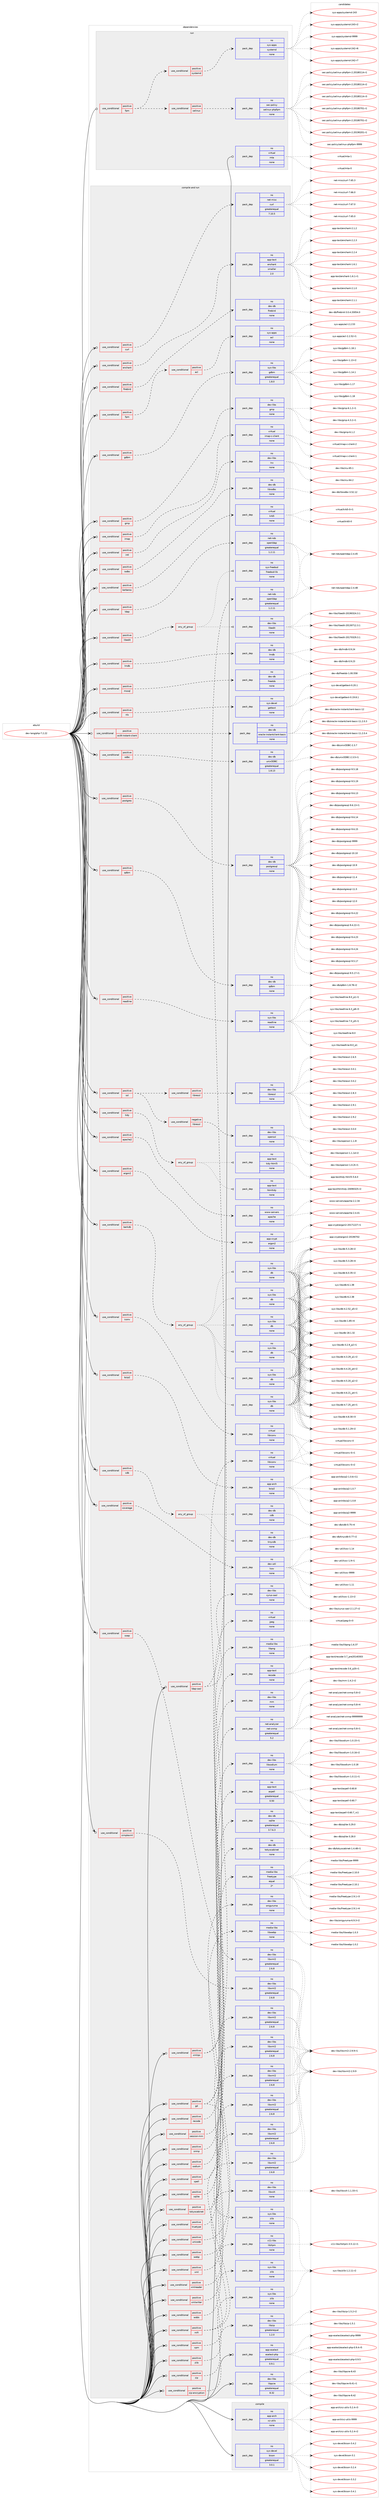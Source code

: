 digraph prolog {

# *************
# Graph options
# *************

newrank=true;
concentrate=true;
compound=true;
graph [rankdir=LR,fontname=Helvetica,fontsize=10,ranksep=1.5];#, ranksep=2.5, nodesep=0.2];
edge  [arrowhead=vee];
node  [fontname=Helvetica,fontsize=10];

# **********
# The ebuild
# **********

subgraph cluster_leftcol {
color=gray;
label=<<i>ebuild</i>>;
id [label="dev-lang/php-7.2.22", color=red, width=4, href="../dev-lang/php-7.2.22.svg"];
}

# ****************
# The dependencies
# ****************

subgraph cluster_midcol {
color=gray;
label=<<i>dependencies</i>>;
subgraph cluster_compile {
fillcolor="#eeeeee";
style=filled;
label=<<i>compile</i>>;
subgraph pack418340 {
dependency559859 [label=<<TABLE BORDER="0" CELLBORDER="1" CELLSPACING="0" CELLPADDING="4" WIDTH="220"><TR><TD ROWSPAN="6" CELLPADDING="30">pack_dep</TD></TR><TR><TD WIDTH="110">no</TD></TR><TR><TD>app-arch</TD></TR><TR><TD>xz-utils</TD></TR><TR><TD>none</TD></TR><TR><TD></TD></TR></TABLE>>, shape=none, color=blue];
}
id:e -> dependency559859:w [weight=20,style="solid",arrowhead="vee"];
subgraph pack418341 {
dependency559860 [label=<<TABLE BORDER="0" CELLBORDER="1" CELLSPACING="0" CELLPADDING="4" WIDTH="220"><TR><TD ROWSPAN="6" CELLPADDING="30">pack_dep</TD></TR><TR><TD WIDTH="110">no</TD></TR><TR><TD>sys-devel</TD></TR><TR><TD>bison</TD></TR><TR><TD>greaterequal</TD></TR><TR><TD>3.0.1</TD></TR></TABLE>>, shape=none, color=blue];
}
id:e -> dependency559860:w [weight=20,style="solid",arrowhead="vee"];
}
subgraph cluster_compileandrun {
fillcolor="#eeeeee";
style=filled;
label=<<i>compile and run</i>>;
subgraph cond130257 {
dependency559861 [label=<<TABLE BORDER="0" CELLBORDER="1" CELLSPACING="0" CELLPADDING="4"><TR><TD ROWSPAN="3" CELLPADDING="10">use_conditional</TD></TR><TR><TD>positive</TD></TR><TR><TD>apache2</TD></TR></TABLE>>, shape=none, color=red];
subgraph pack418342 {
dependency559862 [label=<<TABLE BORDER="0" CELLBORDER="1" CELLSPACING="0" CELLPADDING="4" WIDTH="220"><TR><TD ROWSPAN="6" CELLPADDING="30">pack_dep</TD></TR><TR><TD WIDTH="110">no</TD></TR><TR><TD>www-servers</TD></TR><TR><TD>apache</TD></TR><TR><TD>none</TD></TR><TR><TD></TD></TR></TABLE>>, shape=none, color=blue];
}
dependency559861:e -> dependency559862:w [weight=20,style="dashed",arrowhead="vee"];
}
id:e -> dependency559861:w [weight=20,style="solid",arrowhead="odotvee"];
subgraph cond130258 {
dependency559863 [label=<<TABLE BORDER="0" CELLBORDER="1" CELLSPACING="0" CELLPADDING="4"><TR><TD ROWSPAN="3" CELLPADDING="10">use_conditional</TD></TR><TR><TD>positive</TD></TR><TR><TD>argon2</TD></TR></TABLE>>, shape=none, color=red];
subgraph pack418343 {
dependency559864 [label=<<TABLE BORDER="0" CELLBORDER="1" CELLSPACING="0" CELLPADDING="4" WIDTH="220"><TR><TD ROWSPAN="6" CELLPADDING="30">pack_dep</TD></TR><TR><TD WIDTH="110">no</TD></TR><TR><TD>app-crypt</TD></TR><TR><TD>argon2</TD></TR><TR><TD>none</TD></TR><TR><TD></TD></TR></TABLE>>, shape=none, color=blue];
}
dependency559863:e -> dependency559864:w [weight=20,style="dashed",arrowhead="vee"];
}
id:e -> dependency559863:w [weight=20,style="solid",arrowhead="odotvee"];
subgraph cond130259 {
dependency559865 [label=<<TABLE BORDER="0" CELLBORDER="1" CELLSPACING="0" CELLPADDING="4"><TR><TD ROWSPAN="3" CELLPADDING="10">use_conditional</TD></TR><TR><TD>positive</TD></TR><TR><TD>berkdb</TD></TR></TABLE>>, shape=none, color=red];
subgraph any10905 {
dependency559866 [label=<<TABLE BORDER="0" CELLBORDER="1" CELLSPACING="0" CELLPADDING="4"><TR><TD CELLPADDING="10">any_of_group</TD></TR></TABLE>>, shape=none, color=red];subgraph pack418344 {
dependency559867 [label=<<TABLE BORDER="0" CELLBORDER="1" CELLSPACING="0" CELLPADDING="4" WIDTH="220"><TR><TD ROWSPAN="6" CELLPADDING="30">pack_dep</TD></TR><TR><TD WIDTH="110">no</TD></TR><TR><TD>sys-libs</TD></TR><TR><TD>db</TD></TR><TR><TD>none</TD></TR><TR><TD></TD></TR></TABLE>>, shape=none, color=blue];
}
dependency559866:e -> dependency559867:w [weight=20,style="dotted",arrowhead="oinv"];
subgraph pack418345 {
dependency559868 [label=<<TABLE BORDER="0" CELLBORDER="1" CELLSPACING="0" CELLPADDING="4" WIDTH="220"><TR><TD ROWSPAN="6" CELLPADDING="30">pack_dep</TD></TR><TR><TD WIDTH="110">no</TD></TR><TR><TD>sys-libs</TD></TR><TR><TD>db</TD></TR><TR><TD>none</TD></TR><TR><TD></TD></TR></TABLE>>, shape=none, color=blue];
}
dependency559866:e -> dependency559868:w [weight=20,style="dotted",arrowhead="oinv"];
subgraph pack418346 {
dependency559869 [label=<<TABLE BORDER="0" CELLBORDER="1" CELLSPACING="0" CELLPADDING="4" WIDTH="220"><TR><TD ROWSPAN="6" CELLPADDING="30">pack_dep</TD></TR><TR><TD WIDTH="110">no</TD></TR><TR><TD>sys-libs</TD></TR><TR><TD>db</TD></TR><TR><TD>none</TD></TR><TR><TD></TD></TR></TABLE>>, shape=none, color=blue];
}
dependency559866:e -> dependency559869:w [weight=20,style="dotted",arrowhead="oinv"];
subgraph pack418347 {
dependency559870 [label=<<TABLE BORDER="0" CELLBORDER="1" CELLSPACING="0" CELLPADDING="4" WIDTH="220"><TR><TD ROWSPAN="6" CELLPADDING="30">pack_dep</TD></TR><TR><TD WIDTH="110">no</TD></TR><TR><TD>sys-libs</TD></TR><TR><TD>db</TD></TR><TR><TD>none</TD></TR><TR><TD></TD></TR></TABLE>>, shape=none, color=blue];
}
dependency559866:e -> dependency559870:w [weight=20,style="dotted",arrowhead="oinv"];
subgraph pack418348 {
dependency559871 [label=<<TABLE BORDER="0" CELLBORDER="1" CELLSPACING="0" CELLPADDING="4" WIDTH="220"><TR><TD ROWSPAN="6" CELLPADDING="30">pack_dep</TD></TR><TR><TD WIDTH="110">no</TD></TR><TR><TD>sys-libs</TD></TR><TR><TD>db</TD></TR><TR><TD>none</TD></TR><TR><TD></TD></TR></TABLE>>, shape=none, color=blue];
}
dependency559866:e -> dependency559871:w [weight=20,style="dotted",arrowhead="oinv"];
subgraph pack418349 {
dependency559872 [label=<<TABLE BORDER="0" CELLBORDER="1" CELLSPACING="0" CELLPADDING="4" WIDTH="220"><TR><TD ROWSPAN="6" CELLPADDING="30">pack_dep</TD></TR><TR><TD WIDTH="110">no</TD></TR><TR><TD>sys-libs</TD></TR><TR><TD>db</TD></TR><TR><TD>none</TD></TR><TR><TD></TD></TR></TABLE>>, shape=none, color=blue];
}
dependency559866:e -> dependency559872:w [weight=20,style="dotted",arrowhead="oinv"];
}
dependency559865:e -> dependency559866:w [weight=20,style="dashed",arrowhead="vee"];
}
id:e -> dependency559865:w [weight=20,style="solid",arrowhead="odotvee"];
subgraph cond130260 {
dependency559873 [label=<<TABLE BORDER="0" CELLBORDER="1" CELLSPACING="0" CELLPADDING="4"><TR><TD ROWSPAN="3" CELLPADDING="10">use_conditional</TD></TR><TR><TD>positive</TD></TR><TR><TD>bzip2</TD></TR></TABLE>>, shape=none, color=red];
subgraph pack418350 {
dependency559874 [label=<<TABLE BORDER="0" CELLBORDER="1" CELLSPACING="0" CELLPADDING="4" WIDTH="220"><TR><TD ROWSPAN="6" CELLPADDING="30">pack_dep</TD></TR><TR><TD WIDTH="110">no</TD></TR><TR><TD>app-arch</TD></TR><TR><TD>bzip2</TD></TR><TR><TD>none</TD></TR><TR><TD></TD></TR></TABLE>>, shape=none, color=blue];
}
dependency559873:e -> dependency559874:w [weight=20,style="dashed",arrowhead="vee"];
}
id:e -> dependency559873:w [weight=20,style="solid",arrowhead="odotvee"];
subgraph cond130261 {
dependency559875 [label=<<TABLE BORDER="0" CELLBORDER="1" CELLSPACING="0" CELLPADDING="4"><TR><TD ROWSPAN="3" CELLPADDING="10">use_conditional</TD></TR><TR><TD>positive</TD></TR><TR><TD>cdb</TD></TR></TABLE>>, shape=none, color=red];
subgraph any10906 {
dependency559876 [label=<<TABLE BORDER="0" CELLBORDER="1" CELLSPACING="0" CELLPADDING="4"><TR><TD CELLPADDING="10">any_of_group</TD></TR></TABLE>>, shape=none, color=red];subgraph pack418351 {
dependency559877 [label=<<TABLE BORDER="0" CELLBORDER="1" CELLSPACING="0" CELLPADDING="4" WIDTH="220"><TR><TD ROWSPAN="6" CELLPADDING="30">pack_dep</TD></TR><TR><TD WIDTH="110">no</TD></TR><TR><TD>dev-db</TD></TR><TR><TD>cdb</TD></TR><TR><TD>none</TD></TR><TR><TD></TD></TR></TABLE>>, shape=none, color=blue];
}
dependency559876:e -> dependency559877:w [weight=20,style="dotted",arrowhead="oinv"];
subgraph pack418352 {
dependency559878 [label=<<TABLE BORDER="0" CELLBORDER="1" CELLSPACING="0" CELLPADDING="4" WIDTH="220"><TR><TD ROWSPAN="6" CELLPADDING="30">pack_dep</TD></TR><TR><TD WIDTH="110">no</TD></TR><TR><TD>dev-db</TD></TR><TR><TD>tinycdb</TD></TR><TR><TD>none</TD></TR><TR><TD></TD></TR></TABLE>>, shape=none, color=blue];
}
dependency559876:e -> dependency559878:w [weight=20,style="dotted",arrowhead="oinv"];
}
dependency559875:e -> dependency559876:w [weight=20,style="dashed",arrowhead="vee"];
}
id:e -> dependency559875:w [weight=20,style="solid",arrowhead="odotvee"];
subgraph cond130262 {
dependency559879 [label=<<TABLE BORDER="0" CELLBORDER="1" CELLSPACING="0" CELLPADDING="4"><TR><TD ROWSPAN="3" CELLPADDING="10">use_conditional</TD></TR><TR><TD>positive</TD></TR><TR><TD>coverage</TD></TR></TABLE>>, shape=none, color=red];
subgraph pack418353 {
dependency559880 [label=<<TABLE BORDER="0" CELLBORDER="1" CELLSPACING="0" CELLPADDING="4" WIDTH="220"><TR><TD ROWSPAN="6" CELLPADDING="30">pack_dep</TD></TR><TR><TD WIDTH="110">no</TD></TR><TR><TD>dev-util</TD></TR><TR><TD>lcov</TD></TR><TR><TD>none</TD></TR><TR><TD></TD></TR></TABLE>>, shape=none, color=blue];
}
dependency559879:e -> dependency559880:w [weight=20,style="dashed",arrowhead="vee"];
}
id:e -> dependency559879:w [weight=20,style="solid",arrowhead="odotvee"];
subgraph cond130263 {
dependency559881 [label=<<TABLE BORDER="0" CELLBORDER="1" CELLSPACING="0" CELLPADDING="4"><TR><TD ROWSPAN="3" CELLPADDING="10">use_conditional</TD></TR><TR><TD>positive</TD></TR><TR><TD>curl</TD></TR></TABLE>>, shape=none, color=red];
subgraph pack418354 {
dependency559882 [label=<<TABLE BORDER="0" CELLBORDER="1" CELLSPACING="0" CELLPADDING="4" WIDTH="220"><TR><TD ROWSPAN="6" CELLPADDING="30">pack_dep</TD></TR><TR><TD WIDTH="110">no</TD></TR><TR><TD>net-misc</TD></TR><TR><TD>curl</TD></TR><TR><TD>greaterequal</TD></TR><TR><TD>7.10.5</TD></TR></TABLE>>, shape=none, color=blue];
}
dependency559881:e -> dependency559882:w [weight=20,style="dashed",arrowhead="vee"];
}
id:e -> dependency559881:w [weight=20,style="solid",arrowhead="odotvee"];
subgraph cond130264 {
dependency559883 [label=<<TABLE BORDER="0" CELLBORDER="1" CELLSPACING="0" CELLPADDING="4"><TR><TD ROWSPAN="3" CELLPADDING="10">use_conditional</TD></TR><TR><TD>positive</TD></TR><TR><TD>enchant</TD></TR></TABLE>>, shape=none, color=red];
subgraph pack418355 {
dependency559884 [label=<<TABLE BORDER="0" CELLBORDER="1" CELLSPACING="0" CELLPADDING="4" WIDTH="220"><TR><TD ROWSPAN="6" CELLPADDING="30">pack_dep</TD></TR><TR><TD WIDTH="110">no</TD></TR><TR><TD>app-text</TD></TR><TR><TD>enchant</TD></TR><TR><TD>smaller</TD></TR><TR><TD>2.0</TD></TR></TABLE>>, shape=none, color=blue];
}
dependency559883:e -> dependency559884:w [weight=20,style="dashed",arrowhead="vee"];
}
id:e -> dependency559883:w [weight=20,style="solid",arrowhead="odotvee"];
subgraph cond130265 {
dependency559885 [label=<<TABLE BORDER="0" CELLBORDER="1" CELLSPACING="0" CELLPADDING="4"><TR><TD ROWSPAN="3" CELLPADDING="10">use_conditional</TD></TR><TR><TD>positive</TD></TR><TR><TD>firebird</TD></TR></TABLE>>, shape=none, color=red];
subgraph pack418356 {
dependency559886 [label=<<TABLE BORDER="0" CELLBORDER="1" CELLSPACING="0" CELLPADDING="4" WIDTH="220"><TR><TD ROWSPAN="6" CELLPADDING="30">pack_dep</TD></TR><TR><TD WIDTH="110">no</TD></TR><TR><TD>dev-db</TD></TR><TR><TD>firebird</TD></TR><TR><TD>none</TD></TR><TR><TD></TD></TR></TABLE>>, shape=none, color=blue];
}
dependency559885:e -> dependency559886:w [weight=20,style="dashed",arrowhead="vee"];
}
id:e -> dependency559885:w [weight=20,style="solid",arrowhead="odotvee"];
subgraph cond130266 {
dependency559887 [label=<<TABLE BORDER="0" CELLBORDER="1" CELLSPACING="0" CELLPADDING="4"><TR><TD ROWSPAN="3" CELLPADDING="10">use_conditional</TD></TR><TR><TD>positive</TD></TR><TR><TD>fpm</TD></TR></TABLE>>, shape=none, color=red];
subgraph cond130267 {
dependency559888 [label=<<TABLE BORDER="0" CELLBORDER="1" CELLSPACING="0" CELLPADDING="4"><TR><TD ROWSPAN="3" CELLPADDING="10">use_conditional</TD></TR><TR><TD>positive</TD></TR><TR><TD>acl</TD></TR></TABLE>>, shape=none, color=red];
subgraph pack418357 {
dependency559889 [label=<<TABLE BORDER="0" CELLBORDER="1" CELLSPACING="0" CELLPADDING="4" WIDTH="220"><TR><TD ROWSPAN="6" CELLPADDING="30">pack_dep</TD></TR><TR><TD WIDTH="110">no</TD></TR><TR><TD>sys-apps</TD></TR><TR><TD>acl</TD></TR><TR><TD>none</TD></TR><TR><TD></TD></TR></TABLE>>, shape=none, color=blue];
}
dependency559888:e -> dependency559889:w [weight=20,style="dashed",arrowhead="vee"];
}
dependency559887:e -> dependency559888:w [weight=20,style="dashed",arrowhead="vee"];
}
id:e -> dependency559887:w [weight=20,style="solid",arrowhead="odotvee"];
subgraph cond130268 {
dependency559890 [label=<<TABLE BORDER="0" CELLBORDER="1" CELLSPACING="0" CELLPADDING="4"><TR><TD ROWSPAN="3" CELLPADDING="10">use_conditional</TD></TR><TR><TD>positive</TD></TR><TR><TD>gd</TD></TR></TABLE>>, shape=none, color=red];
subgraph pack418358 {
dependency559891 [label=<<TABLE BORDER="0" CELLBORDER="1" CELLSPACING="0" CELLPADDING="4" WIDTH="220"><TR><TD ROWSPAN="6" CELLPADDING="30">pack_dep</TD></TR><TR><TD WIDTH="110">no</TD></TR><TR><TD>virtual</TD></TR><TR><TD>jpeg</TD></TR><TR><TD>none</TD></TR><TR><TD></TD></TR></TABLE>>, shape=none, color=blue];
}
dependency559890:e -> dependency559891:w [weight=20,style="dashed",arrowhead="vee"];
subgraph pack418359 {
dependency559892 [label=<<TABLE BORDER="0" CELLBORDER="1" CELLSPACING="0" CELLPADDING="4" WIDTH="220"><TR><TD ROWSPAN="6" CELLPADDING="30">pack_dep</TD></TR><TR><TD WIDTH="110">no</TD></TR><TR><TD>media-libs</TD></TR><TR><TD>libpng</TD></TR><TR><TD>none</TD></TR><TR><TD></TD></TR></TABLE>>, shape=none, color=blue];
}
dependency559890:e -> dependency559892:w [weight=20,style="dashed",arrowhead="vee"];
subgraph pack418360 {
dependency559893 [label=<<TABLE BORDER="0" CELLBORDER="1" CELLSPACING="0" CELLPADDING="4" WIDTH="220"><TR><TD ROWSPAN="6" CELLPADDING="30">pack_dep</TD></TR><TR><TD WIDTH="110">no</TD></TR><TR><TD>sys-libs</TD></TR><TR><TD>zlib</TD></TR><TR><TD>none</TD></TR><TR><TD></TD></TR></TABLE>>, shape=none, color=blue];
}
dependency559890:e -> dependency559893:w [weight=20,style="dashed",arrowhead="vee"];
}
id:e -> dependency559890:w [weight=20,style="solid",arrowhead="odotvee"];
subgraph cond130269 {
dependency559894 [label=<<TABLE BORDER="0" CELLBORDER="1" CELLSPACING="0" CELLPADDING="4"><TR><TD ROWSPAN="3" CELLPADDING="10">use_conditional</TD></TR><TR><TD>positive</TD></TR><TR><TD>gdbm</TD></TR></TABLE>>, shape=none, color=red];
subgraph pack418361 {
dependency559895 [label=<<TABLE BORDER="0" CELLBORDER="1" CELLSPACING="0" CELLPADDING="4" WIDTH="220"><TR><TD ROWSPAN="6" CELLPADDING="30">pack_dep</TD></TR><TR><TD WIDTH="110">no</TD></TR><TR><TD>sys-libs</TD></TR><TR><TD>gdbm</TD></TR><TR><TD>greaterequal</TD></TR><TR><TD>1.8.0</TD></TR></TABLE>>, shape=none, color=blue];
}
dependency559894:e -> dependency559895:w [weight=20,style="dashed",arrowhead="vee"];
}
id:e -> dependency559894:w [weight=20,style="solid",arrowhead="odotvee"];
subgraph cond130270 {
dependency559896 [label=<<TABLE BORDER="0" CELLBORDER="1" CELLSPACING="0" CELLPADDING="4"><TR><TD ROWSPAN="3" CELLPADDING="10">use_conditional</TD></TR><TR><TD>positive</TD></TR><TR><TD>gmp</TD></TR></TABLE>>, shape=none, color=red];
subgraph pack418362 {
dependency559897 [label=<<TABLE BORDER="0" CELLBORDER="1" CELLSPACING="0" CELLPADDING="4" WIDTH="220"><TR><TD ROWSPAN="6" CELLPADDING="30">pack_dep</TD></TR><TR><TD WIDTH="110">no</TD></TR><TR><TD>dev-libs</TD></TR><TR><TD>gmp</TD></TR><TR><TD>none</TD></TR><TR><TD></TD></TR></TABLE>>, shape=none, color=blue];
}
dependency559896:e -> dependency559897:w [weight=20,style="dashed",arrowhead="vee"];
}
id:e -> dependency559896:w [weight=20,style="solid",arrowhead="odotvee"];
subgraph cond130271 {
dependency559898 [label=<<TABLE BORDER="0" CELLBORDER="1" CELLSPACING="0" CELLPADDING="4"><TR><TD ROWSPAN="3" CELLPADDING="10">use_conditional</TD></TR><TR><TD>positive</TD></TR><TR><TD>iconv</TD></TR></TABLE>>, shape=none, color=red];
subgraph pack418363 {
dependency559899 [label=<<TABLE BORDER="0" CELLBORDER="1" CELLSPACING="0" CELLPADDING="4" WIDTH="220"><TR><TD ROWSPAN="6" CELLPADDING="30">pack_dep</TD></TR><TR><TD WIDTH="110">no</TD></TR><TR><TD>virtual</TD></TR><TR><TD>libiconv</TD></TR><TR><TD>none</TD></TR><TR><TD></TD></TR></TABLE>>, shape=none, color=blue];
}
dependency559898:e -> dependency559899:w [weight=20,style="dashed",arrowhead="vee"];
}
id:e -> dependency559898:w [weight=20,style="solid",arrowhead="odotvee"];
subgraph cond130272 {
dependency559900 [label=<<TABLE BORDER="0" CELLBORDER="1" CELLSPACING="0" CELLPADDING="4"><TR><TD ROWSPAN="3" CELLPADDING="10">use_conditional</TD></TR><TR><TD>positive</TD></TR><TR><TD>imap</TD></TR></TABLE>>, shape=none, color=red];
subgraph pack418364 {
dependency559901 [label=<<TABLE BORDER="0" CELLBORDER="1" CELLSPACING="0" CELLPADDING="4" WIDTH="220"><TR><TD ROWSPAN="6" CELLPADDING="30">pack_dep</TD></TR><TR><TD WIDTH="110">no</TD></TR><TR><TD>virtual</TD></TR><TR><TD>imap-c-client</TD></TR><TR><TD>none</TD></TR><TR><TD></TD></TR></TABLE>>, shape=none, color=blue];
}
dependency559900:e -> dependency559901:w [weight=20,style="dashed",arrowhead="vee"];
}
id:e -> dependency559900:w [weight=20,style="solid",arrowhead="odotvee"];
subgraph cond130273 {
dependency559902 [label=<<TABLE BORDER="0" CELLBORDER="1" CELLSPACING="0" CELLPADDING="4"><TR><TD ROWSPAN="3" CELLPADDING="10">use_conditional</TD></TR><TR><TD>positive</TD></TR><TR><TD>intl</TD></TR></TABLE>>, shape=none, color=red];
subgraph pack418365 {
dependency559903 [label=<<TABLE BORDER="0" CELLBORDER="1" CELLSPACING="0" CELLPADDING="4" WIDTH="220"><TR><TD ROWSPAN="6" CELLPADDING="30">pack_dep</TD></TR><TR><TD WIDTH="110">no</TD></TR><TR><TD>dev-libs</TD></TR><TR><TD>icu</TD></TR><TR><TD>none</TD></TR><TR><TD></TD></TR></TABLE>>, shape=none, color=blue];
}
dependency559902:e -> dependency559903:w [weight=20,style="dashed",arrowhead="vee"];
}
id:e -> dependency559902:w [weight=20,style="solid",arrowhead="odotvee"];
subgraph cond130274 {
dependency559904 [label=<<TABLE BORDER="0" CELLBORDER="1" CELLSPACING="0" CELLPADDING="4"><TR><TD ROWSPAN="3" CELLPADDING="10">use_conditional</TD></TR><TR><TD>positive</TD></TR><TR><TD>iodbc</TD></TR></TABLE>>, shape=none, color=red];
subgraph pack418366 {
dependency559905 [label=<<TABLE BORDER="0" CELLBORDER="1" CELLSPACING="0" CELLPADDING="4" WIDTH="220"><TR><TD ROWSPAN="6" CELLPADDING="30">pack_dep</TD></TR><TR><TD WIDTH="110">no</TD></TR><TR><TD>dev-db</TD></TR><TR><TD>libiodbc</TD></TR><TR><TD>none</TD></TR><TR><TD></TD></TR></TABLE>>, shape=none, color=blue];
}
dependency559904:e -> dependency559905:w [weight=20,style="dashed",arrowhead="vee"];
}
id:e -> dependency559904:w [weight=20,style="solid",arrowhead="odotvee"];
subgraph cond130275 {
dependency559906 [label=<<TABLE BORDER="0" CELLBORDER="1" CELLSPACING="0" CELLPADDING="4"><TR><TD ROWSPAN="3" CELLPADDING="10">use_conditional</TD></TR><TR><TD>positive</TD></TR><TR><TD>kerberos</TD></TR></TABLE>>, shape=none, color=red];
subgraph pack418367 {
dependency559907 [label=<<TABLE BORDER="0" CELLBORDER="1" CELLSPACING="0" CELLPADDING="4" WIDTH="220"><TR><TD ROWSPAN="6" CELLPADDING="30">pack_dep</TD></TR><TR><TD WIDTH="110">no</TD></TR><TR><TD>virtual</TD></TR><TR><TD>krb5</TD></TR><TR><TD>none</TD></TR><TR><TD></TD></TR></TABLE>>, shape=none, color=blue];
}
dependency559906:e -> dependency559907:w [weight=20,style="dashed",arrowhead="vee"];
}
id:e -> dependency559906:w [weight=20,style="solid",arrowhead="odotvee"];
subgraph cond130276 {
dependency559908 [label=<<TABLE BORDER="0" CELLBORDER="1" CELLSPACING="0" CELLPADDING="4"><TR><TD ROWSPAN="3" CELLPADDING="10">use_conditional</TD></TR><TR><TD>positive</TD></TR><TR><TD>ldap</TD></TR></TABLE>>, shape=none, color=red];
subgraph pack418368 {
dependency559909 [label=<<TABLE BORDER="0" CELLBORDER="1" CELLSPACING="0" CELLPADDING="4" WIDTH="220"><TR><TD ROWSPAN="6" CELLPADDING="30">pack_dep</TD></TR><TR><TD WIDTH="110">no</TD></TR><TR><TD>net-nds</TD></TR><TR><TD>openldap</TD></TR><TR><TD>greaterequal</TD></TR><TR><TD>1.2.11</TD></TR></TABLE>>, shape=none, color=blue];
}
dependency559908:e -> dependency559909:w [weight=20,style="dashed",arrowhead="vee"];
}
id:e -> dependency559908:w [weight=20,style="solid",arrowhead="odotvee"];
subgraph cond130277 {
dependency559910 [label=<<TABLE BORDER="0" CELLBORDER="1" CELLSPACING="0" CELLPADDING="4"><TR><TD ROWSPAN="3" CELLPADDING="10">use_conditional</TD></TR><TR><TD>positive</TD></TR><TR><TD>ldap-sasl</TD></TR></TABLE>>, shape=none, color=red];
subgraph pack418369 {
dependency559911 [label=<<TABLE BORDER="0" CELLBORDER="1" CELLSPACING="0" CELLPADDING="4" WIDTH="220"><TR><TD ROWSPAN="6" CELLPADDING="30">pack_dep</TD></TR><TR><TD WIDTH="110">no</TD></TR><TR><TD>dev-libs</TD></TR><TR><TD>cyrus-sasl</TD></TR><TR><TD>none</TD></TR><TR><TD></TD></TR></TABLE>>, shape=none, color=blue];
}
dependency559910:e -> dependency559911:w [weight=20,style="dashed",arrowhead="vee"];
subgraph pack418370 {
dependency559912 [label=<<TABLE BORDER="0" CELLBORDER="1" CELLSPACING="0" CELLPADDING="4" WIDTH="220"><TR><TD ROWSPAN="6" CELLPADDING="30">pack_dep</TD></TR><TR><TD WIDTH="110">no</TD></TR><TR><TD>net-nds</TD></TR><TR><TD>openldap</TD></TR><TR><TD>greaterequal</TD></TR><TR><TD>1.2.11</TD></TR></TABLE>>, shape=none, color=blue];
}
dependency559910:e -> dependency559912:w [weight=20,style="dashed",arrowhead="vee"];
}
id:e -> dependency559910:w [weight=20,style="solid",arrowhead="odotvee"];
subgraph cond130278 {
dependency559913 [label=<<TABLE BORDER="0" CELLBORDER="1" CELLSPACING="0" CELLPADDING="4"><TR><TD ROWSPAN="3" CELLPADDING="10">use_conditional</TD></TR><TR><TD>positive</TD></TR><TR><TD>libedit</TD></TR></TABLE>>, shape=none, color=red];
subgraph any10907 {
dependency559914 [label=<<TABLE BORDER="0" CELLBORDER="1" CELLSPACING="0" CELLPADDING="4"><TR><TD CELLPADDING="10">any_of_group</TD></TR></TABLE>>, shape=none, color=red];subgraph pack418371 {
dependency559915 [label=<<TABLE BORDER="0" CELLBORDER="1" CELLSPACING="0" CELLPADDING="4" WIDTH="220"><TR><TD ROWSPAN="6" CELLPADDING="30">pack_dep</TD></TR><TR><TD WIDTH="110">no</TD></TR><TR><TD>sys-freebsd</TD></TR><TR><TD>freebsd-lib</TD></TR><TR><TD>none</TD></TR><TR><TD></TD></TR></TABLE>>, shape=none, color=blue];
}
dependency559914:e -> dependency559915:w [weight=20,style="dotted",arrowhead="oinv"];
subgraph pack418372 {
dependency559916 [label=<<TABLE BORDER="0" CELLBORDER="1" CELLSPACING="0" CELLPADDING="4" WIDTH="220"><TR><TD ROWSPAN="6" CELLPADDING="30">pack_dep</TD></TR><TR><TD WIDTH="110">no</TD></TR><TR><TD>dev-libs</TD></TR><TR><TD>libedit</TD></TR><TR><TD>none</TD></TR><TR><TD></TD></TR></TABLE>>, shape=none, color=blue];
}
dependency559914:e -> dependency559916:w [weight=20,style="dotted",arrowhead="oinv"];
}
dependency559913:e -> dependency559914:w [weight=20,style="dashed",arrowhead="vee"];
}
id:e -> dependency559913:w [weight=20,style="solid",arrowhead="odotvee"];
subgraph cond130279 {
dependency559917 [label=<<TABLE BORDER="0" CELLBORDER="1" CELLSPACING="0" CELLPADDING="4"><TR><TD ROWSPAN="3" CELLPADDING="10">use_conditional</TD></TR><TR><TD>positive</TD></TR><TR><TD>lmdb</TD></TR></TABLE>>, shape=none, color=red];
subgraph pack418373 {
dependency559918 [label=<<TABLE BORDER="0" CELLBORDER="1" CELLSPACING="0" CELLPADDING="4" WIDTH="220"><TR><TD ROWSPAN="6" CELLPADDING="30">pack_dep</TD></TR><TR><TD WIDTH="110">no</TD></TR><TR><TD>dev-db</TD></TR><TR><TD>lmdb</TD></TR><TR><TD>none</TD></TR><TR><TD></TD></TR></TABLE>>, shape=none, color=blue];
}
dependency559917:e -> dependency559918:w [weight=20,style="dashed",arrowhead="vee"];
}
id:e -> dependency559917:w [weight=20,style="solid",arrowhead="odotvee"];
subgraph cond130280 {
dependency559919 [label=<<TABLE BORDER="0" CELLBORDER="1" CELLSPACING="0" CELLPADDING="4"><TR><TD ROWSPAN="3" CELLPADDING="10">use_conditional</TD></TR><TR><TD>positive</TD></TR><TR><TD>mssql</TD></TR></TABLE>>, shape=none, color=red];
subgraph pack418374 {
dependency559920 [label=<<TABLE BORDER="0" CELLBORDER="1" CELLSPACING="0" CELLPADDING="4" WIDTH="220"><TR><TD ROWSPAN="6" CELLPADDING="30">pack_dep</TD></TR><TR><TD WIDTH="110">no</TD></TR><TR><TD>dev-db</TD></TR><TR><TD>freetds</TD></TR><TR><TD>none</TD></TR><TR><TD></TD></TR></TABLE>>, shape=none, color=blue];
}
dependency559919:e -> dependency559920:w [weight=20,style="dashed",arrowhead="vee"];
}
id:e -> dependency559919:w [weight=20,style="solid",arrowhead="odotvee"];
subgraph cond130281 {
dependency559921 [label=<<TABLE BORDER="0" CELLBORDER="1" CELLSPACING="0" CELLPADDING="4"><TR><TD ROWSPAN="3" CELLPADDING="10">use_conditional</TD></TR><TR><TD>positive</TD></TR><TR><TD>nls</TD></TR></TABLE>>, shape=none, color=red];
subgraph pack418375 {
dependency559922 [label=<<TABLE BORDER="0" CELLBORDER="1" CELLSPACING="0" CELLPADDING="4" WIDTH="220"><TR><TD ROWSPAN="6" CELLPADDING="30">pack_dep</TD></TR><TR><TD WIDTH="110">no</TD></TR><TR><TD>sys-devel</TD></TR><TR><TD>gettext</TD></TR><TR><TD>none</TD></TR><TR><TD></TD></TR></TABLE>>, shape=none, color=blue];
}
dependency559921:e -> dependency559922:w [weight=20,style="dashed",arrowhead="vee"];
}
id:e -> dependency559921:w [weight=20,style="solid",arrowhead="odotvee"];
subgraph cond130282 {
dependency559923 [label=<<TABLE BORDER="0" CELLBORDER="1" CELLSPACING="0" CELLPADDING="4"><TR><TD ROWSPAN="3" CELLPADDING="10">use_conditional</TD></TR><TR><TD>positive</TD></TR><TR><TD>oci8-instant-client</TD></TR></TABLE>>, shape=none, color=red];
subgraph pack418376 {
dependency559924 [label=<<TABLE BORDER="0" CELLBORDER="1" CELLSPACING="0" CELLPADDING="4" WIDTH="220"><TR><TD ROWSPAN="6" CELLPADDING="30">pack_dep</TD></TR><TR><TD WIDTH="110">no</TD></TR><TR><TD>dev-db</TD></TR><TR><TD>oracle-instantclient-basic</TD></TR><TR><TD>none</TD></TR><TR><TD></TD></TR></TABLE>>, shape=none, color=blue];
}
dependency559923:e -> dependency559924:w [weight=20,style="dashed",arrowhead="vee"];
}
id:e -> dependency559923:w [weight=20,style="solid",arrowhead="odotvee"];
subgraph cond130283 {
dependency559925 [label=<<TABLE BORDER="0" CELLBORDER="1" CELLSPACING="0" CELLPADDING="4"><TR><TD ROWSPAN="3" CELLPADDING="10">use_conditional</TD></TR><TR><TD>positive</TD></TR><TR><TD>odbc</TD></TR></TABLE>>, shape=none, color=red];
subgraph pack418377 {
dependency559926 [label=<<TABLE BORDER="0" CELLBORDER="1" CELLSPACING="0" CELLPADDING="4" WIDTH="220"><TR><TD ROWSPAN="6" CELLPADDING="30">pack_dep</TD></TR><TR><TD WIDTH="110">no</TD></TR><TR><TD>dev-db</TD></TR><TR><TD>unixODBC</TD></TR><TR><TD>greaterequal</TD></TR><TR><TD>1.8.13</TD></TR></TABLE>>, shape=none, color=blue];
}
dependency559925:e -> dependency559926:w [weight=20,style="dashed",arrowhead="vee"];
}
id:e -> dependency559925:w [weight=20,style="solid",arrowhead="odotvee"];
subgraph cond130284 {
dependency559927 [label=<<TABLE BORDER="0" CELLBORDER="1" CELLSPACING="0" CELLPADDING="4"><TR><TD ROWSPAN="3" CELLPADDING="10">use_conditional</TD></TR><TR><TD>positive</TD></TR><TR><TD>postgres</TD></TR></TABLE>>, shape=none, color=red];
subgraph pack418378 {
dependency559928 [label=<<TABLE BORDER="0" CELLBORDER="1" CELLSPACING="0" CELLPADDING="4" WIDTH="220"><TR><TD ROWSPAN="6" CELLPADDING="30">pack_dep</TD></TR><TR><TD WIDTH="110">no</TD></TR><TR><TD>dev-db</TD></TR><TR><TD>postgresql</TD></TR><TR><TD>none</TD></TR><TR><TD></TD></TR></TABLE>>, shape=none, color=blue];
}
dependency559927:e -> dependency559928:w [weight=20,style="dashed",arrowhead="vee"];
}
id:e -> dependency559927:w [weight=20,style="solid",arrowhead="odotvee"];
subgraph cond130285 {
dependency559929 [label=<<TABLE BORDER="0" CELLBORDER="1" CELLSPACING="0" CELLPADDING="4"><TR><TD ROWSPAN="3" CELLPADDING="10">use_conditional</TD></TR><TR><TD>positive</TD></TR><TR><TD>qdbm</TD></TR></TABLE>>, shape=none, color=red];
subgraph pack418379 {
dependency559930 [label=<<TABLE BORDER="0" CELLBORDER="1" CELLSPACING="0" CELLPADDING="4" WIDTH="220"><TR><TD ROWSPAN="6" CELLPADDING="30">pack_dep</TD></TR><TR><TD WIDTH="110">no</TD></TR><TR><TD>dev-db</TD></TR><TR><TD>qdbm</TD></TR><TR><TD>none</TD></TR><TR><TD></TD></TR></TABLE>>, shape=none, color=blue];
}
dependency559929:e -> dependency559930:w [weight=20,style="dashed",arrowhead="vee"];
}
id:e -> dependency559929:w [weight=20,style="solid",arrowhead="odotvee"];
subgraph cond130286 {
dependency559931 [label=<<TABLE BORDER="0" CELLBORDER="1" CELLSPACING="0" CELLPADDING="4"><TR><TD ROWSPAN="3" CELLPADDING="10">use_conditional</TD></TR><TR><TD>positive</TD></TR><TR><TD>readline</TD></TR></TABLE>>, shape=none, color=red];
subgraph pack418380 {
dependency559932 [label=<<TABLE BORDER="0" CELLBORDER="1" CELLSPACING="0" CELLPADDING="4" WIDTH="220"><TR><TD ROWSPAN="6" CELLPADDING="30">pack_dep</TD></TR><TR><TD WIDTH="110">no</TD></TR><TR><TD>sys-libs</TD></TR><TR><TD>readline</TD></TR><TR><TD>none</TD></TR><TR><TD></TD></TR></TABLE>>, shape=none, color=blue];
}
dependency559931:e -> dependency559932:w [weight=20,style="dashed",arrowhead="vee"];
}
id:e -> dependency559931:w [weight=20,style="solid",arrowhead="odotvee"];
subgraph cond130287 {
dependency559933 [label=<<TABLE BORDER="0" CELLBORDER="1" CELLSPACING="0" CELLPADDING="4"><TR><TD ROWSPAN="3" CELLPADDING="10">use_conditional</TD></TR><TR><TD>positive</TD></TR><TR><TD>recode</TD></TR></TABLE>>, shape=none, color=red];
subgraph pack418381 {
dependency559934 [label=<<TABLE BORDER="0" CELLBORDER="1" CELLSPACING="0" CELLPADDING="4" WIDTH="220"><TR><TD ROWSPAN="6" CELLPADDING="30">pack_dep</TD></TR><TR><TD WIDTH="110">no</TD></TR><TR><TD>app-text</TD></TR><TR><TD>recode</TD></TR><TR><TD>none</TD></TR><TR><TD></TD></TR></TABLE>>, shape=none, color=blue];
}
dependency559933:e -> dependency559934:w [weight=20,style="dashed",arrowhead="vee"];
}
id:e -> dependency559933:w [weight=20,style="solid",arrowhead="odotvee"];
subgraph cond130288 {
dependency559935 [label=<<TABLE BORDER="0" CELLBORDER="1" CELLSPACING="0" CELLPADDING="4"><TR><TD ROWSPAN="3" CELLPADDING="10">use_conditional</TD></TR><TR><TD>positive</TD></TR><TR><TD>session-mm</TD></TR></TABLE>>, shape=none, color=red];
subgraph pack418382 {
dependency559936 [label=<<TABLE BORDER="0" CELLBORDER="1" CELLSPACING="0" CELLPADDING="4" WIDTH="220"><TR><TD ROWSPAN="6" CELLPADDING="30">pack_dep</TD></TR><TR><TD WIDTH="110">no</TD></TR><TR><TD>dev-libs</TD></TR><TR><TD>mm</TD></TR><TR><TD>none</TD></TR><TR><TD></TD></TR></TABLE>>, shape=none, color=blue];
}
dependency559935:e -> dependency559936:w [weight=20,style="dashed",arrowhead="vee"];
}
id:e -> dependency559935:w [weight=20,style="solid",arrowhead="odotvee"];
subgraph cond130289 {
dependency559937 [label=<<TABLE BORDER="0" CELLBORDER="1" CELLSPACING="0" CELLPADDING="4"><TR><TD ROWSPAN="3" CELLPADDING="10">use_conditional</TD></TR><TR><TD>positive</TD></TR><TR><TD>simplexml</TD></TR></TABLE>>, shape=none, color=red];
subgraph pack418383 {
dependency559938 [label=<<TABLE BORDER="0" CELLBORDER="1" CELLSPACING="0" CELLPADDING="4" WIDTH="220"><TR><TD ROWSPAN="6" CELLPADDING="30">pack_dep</TD></TR><TR><TD WIDTH="110">no</TD></TR><TR><TD>dev-libs</TD></TR><TR><TD>libxml2</TD></TR><TR><TD>greaterequal</TD></TR><TR><TD>2.6.8</TD></TR></TABLE>>, shape=none, color=blue];
}
dependency559937:e -> dependency559938:w [weight=20,style="dashed",arrowhead="vee"];
}
id:e -> dependency559937:w [weight=20,style="solid",arrowhead="odotvee"];
subgraph cond130290 {
dependency559939 [label=<<TABLE BORDER="0" CELLBORDER="1" CELLSPACING="0" CELLPADDING="4"><TR><TD ROWSPAN="3" CELLPADDING="10">use_conditional</TD></TR><TR><TD>positive</TD></TR><TR><TD>snmp</TD></TR></TABLE>>, shape=none, color=red];
subgraph pack418384 {
dependency559940 [label=<<TABLE BORDER="0" CELLBORDER="1" CELLSPACING="0" CELLPADDING="4" WIDTH="220"><TR><TD ROWSPAN="6" CELLPADDING="30">pack_dep</TD></TR><TR><TD WIDTH="110">no</TD></TR><TR><TD>net-analyzer</TD></TR><TR><TD>net-snmp</TD></TR><TR><TD>greaterequal</TD></TR><TR><TD>5.2</TD></TR></TABLE>>, shape=none, color=blue];
}
dependency559939:e -> dependency559940:w [weight=20,style="dashed",arrowhead="vee"];
}
id:e -> dependency559939:w [weight=20,style="solid",arrowhead="odotvee"];
subgraph cond130291 {
dependency559941 [label=<<TABLE BORDER="0" CELLBORDER="1" CELLSPACING="0" CELLPADDING="4"><TR><TD ROWSPAN="3" CELLPADDING="10">use_conditional</TD></TR><TR><TD>positive</TD></TR><TR><TD>soap</TD></TR></TABLE>>, shape=none, color=red];
subgraph pack418385 {
dependency559942 [label=<<TABLE BORDER="0" CELLBORDER="1" CELLSPACING="0" CELLPADDING="4" WIDTH="220"><TR><TD ROWSPAN="6" CELLPADDING="30">pack_dep</TD></TR><TR><TD WIDTH="110">no</TD></TR><TR><TD>dev-libs</TD></TR><TR><TD>libxml2</TD></TR><TR><TD>greaterequal</TD></TR><TR><TD>2.6.8</TD></TR></TABLE>>, shape=none, color=blue];
}
dependency559941:e -> dependency559942:w [weight=20,style="dashed",arrowhead="vee"];
}
id:e -> dependency559941:w [weight=20,style="solid",arrowhead="odotvee"];
subgraph cond130292 {
dependency559943 [label=<<TABLE BORDER="0" CELLBORDER="1" CELLSPACING="0" CELLPADDING="4"><TR><TD ROWSPAN="3" CELLPADDING="10">use_conditional</TD></TR><TR><TD>positive</TD></TR><TR><TD>sodium</TD></TR></TABLE>>, shape=none, color=red];
subgraph pack418386 {
dependency559944 [label=<<TABLE BORDER="0" CELLBORDER="1" CELLSPACING="0" CELLPADDING="4" WIDTH="220"><TR><TD ROWSPAN="6" CELLPADDING="30">pack_dep</TD></TR><TR><TD WIDTH="110">no</TD></TR><TR><TD>dev-libs</TD></TR><TR><TD>libsodium</TD></TR><TR><TD>none</TD></TR><TR><TD></TD></TR></TABLE>>, shape=none, color=blue];
}
dependency559943:e -> dependency559944:w [weight=20,style="dashed",arrowhead="vee"];
}
id:e -> dependency559943:w [weight=20,style="solid",arrowhead="odotvee"];
subgraph cond130293 {
dependency559945 [label=<<TABLE BORDER="0" CELLBORDER="1" CELLSPACING="0" CELLPADDING="4"><TR><TD ROWSPAN="3" CELLPADDING="10">use_conditional</TD></TR><TR><TD>positive</TD></TR><TR><TD>spell</TD></TR></TABLE>>, shape=none, color=red];
subgraph pack418387 {
dependency559946 [label=<<TABLE BORDER="0" CELLBORDER="1" CELLSPACING="0" CELLPADDING="4" WIDTH="220"><TR><TD ROWSPAN="6" CELLPADDING="30">pack_dep</TD></TR><TR><TD WIDTH="110">no</TD></TR><TR><TD>app-text</TD></TR><TR><TD>aspell</TD></TR><TR><TD>greaterequal</TD></TR><TR><TD>0.50</TD></TR></TABLE>>, shape=none, color=blue];
}
dependency559945:e -> dependency559946:w [weight=20,style="dashed",arrowhead="vee"];
}
id:e -> dependency559945:w [weight=20,style="solid",arrowhead="odotvee"];
subgraph cond130294 {
dependency559947 [label=<<TABLE BORDER="0" CELLBORDER="1" CELLSPACING="0" CELLPADDING="4"><TR><TD ROWSPAN="3" CELLPADDING="10">use_conditional</TD></TR><TR><TD>positive</TD></TR><TR><TD>sqlite</TD></TR></TABLE>>, shape=none, color=red];
subgraph pack418388 {
dependency559948 [label=<<TABLE BORDER="0" CELLBORDER="1" CELLSPACING="0" CELLPADDING="4" WIDTH="220"><TR><TD ROWSPAN="6" CELLPADDING="30">pack_dep</TD></TR><TR><TD WIDTH="110">no</TD></TR><TR><TD>dev-db</TD></TR><TR><TD>sqlite</TD></TR><TR><TD>greaterequal</TD></TR><TR><TD>3.7.6.3</TD></TR></TABLE>>, shape=none, color=blue];
}
dependency559947:e -> dependency559948:w [weight=20,style="dashed",arrowhead="vee"];
}
id:e -> dependency559947:w [weight=20,style="solid",arrowhead="odotvee"];
subgraph cond130295 {
dependency559949 [label=<<TABLE BORDER="0" CELLBORDER="1" CELLSPACING="0" CELLPADDING="4"><TR><TD ROWSPAN="3" CELLPADDING="10">use_conditional</TD></TR><TR><TD>positive</TD></TR><TR><TD>ssl</TD></TR></TABLE>>, shape=none, color=red];
subgraph cond130296 {
dependency559950 [label=<<TABLE BORDER="0" CELLBORDER="1" CELLSPACING="0" CELLPADDING="4"><TR><TD ROWSPAN="3" CELLPADDING="10">use_conditional</TD></TR><TR><TD>negative</TD></TR><TR><TD>libressl</TD></TR></TABLE>>, shape=none, color=red];
subgraph pack418389 {
dependency559951 [label=<<TABLE BORDER="0" CELLBORDER="1" CELLSPACING="0" CELLPADDING="4" WIDTH="220"><TR><TD ROWSPAN="6" CELLPADDING="30">pack_dep</TD></TR><TR><TD WIDTH="110">no</TD></TR><TR><TD>dev-libs</TD></TR><TR><TD>openssl</TD></TR><TR><TD>none</TD></TR><TR><TD></TD></TR></TABLE>>, shape=none, color=blue];
}
dependency559950:e -> dependency559951:w [weight=20,style="dashed",arrowhead="vee"];
}
dependency559949:e -> dependency559950:w [weight=20,style="dashed",arrowhead="vee"];
subgraph cond130297 {
dependency559952 [label=<<TABLE BORDER="0" CELLBORDER="1" CELLSPACING="0" CELLPADDING="4"><TR><TD ROWSPAN="3" CELLPADDING="10">use_conditional</TD></TR><TR><TD>positive</TD></TR><TR><TD>libressl</TD></TR></TABLE>>, shape=none, color=red];
subgraph pack418390 {
dependency559953 [label=<<TABLE BORDER="0" CELLBORDER="1" CELLSPACING="0" CELLPADDING="4" WIDTH="220"><TR><TD ROWSPAN="6" CELLPADDING="30">pack_dep</TD></TR><TR><TD WIDTH="110">no</TD></TR><TR><TD>dev-libs</TD></TR><TR><TD>libressl</TD></TR><TR><TD>none</TD></TR><TR><TD></TD></TR></TABLE>>, shape=none, color=blue];
}
dependency559952:e -> dependency559953:w [weight=20,style="dashed",arrowhead="vee"];
}
dependency559949:e -> dependency559952:w [weight=20,style="dashed",arrowhead="vee"];
}
id:e -> dependency559949:w [weight=20,style="solid",arrowhead="odotvee"];
subgraph cond130298 {
dependency559954 [label=<<TABLE BORDER="0" CELLBORDER="1" CELLSPACING="0" CELLPADDING="4"><TR><TD ROWSPAN="3" CELLPADDING="10">use_conditional</TD></TR><TR><TD>positive</TD></TR><TR><TD>tidy</TD></TR></TABLE>>, shape=none, color=red];
subgraph any10908 {
dependency559955 [label=<<TABLE BORDER="0" CELLBORDER="1" CELLSPACING="0" CELLPADDING="4"><TR><TD CELLPADDING="10">any_of_group</TD></TR></TABLE>>, shape=none, color=red];subgraph pack418391 {
dependency559956 [label=<<TABLE BORDER="0" CELLBORDER="1" CELLSPACING="0" CELLPADDING="4" WIDTH="220"><TR><TD ROWSPAN="6" CELLPADDING="30">pack_dep</TD></TR><TR><TD WIDTH="110">no</TD></TR><TR><TD>app-text</TD></TR><TR><TD>tidy-html5</TD></TR><TR><TD>none</TD></TR><TR><TD></TD></TR></TABLE>>, shape=none, color=blue];
}
dependency559955:e -> dependency559956:w [weight=20,style="dotted",arrowhead="oinv"];
subgraph pack418392 {
dependency559957 [label=<<TABLE BORDER="0" CELLBORDER="1" CELLSPACING="0" CELLPADDING="4" WIDTH="220"><TR><TD ROWSPAN="6" CELLPADDING="30">pack_dep</TD></TR><TR><TD WIDTH="110">no</TD></TR><TR><TD>app-text</TD></TR><TR><TD>htmltidy</TD></TR><TR><TD>none</TD></TR><TR><TD></TD></TR></TABLE>>, shape=none, color=blue];
}
dependency559955:e -> dependency559957:w [weight=20,style="dotted",arrowhead="oinv"];
}
dependency559954:e -> dependency559955:w [weight=20,style="dashed",arrowhead="vee"];
}
id:e -> dependency559954:w [weight=20,style="solid",arrowhead="odotvee"];
subgraph cond130299 {
dependency559958 [label=<<TABLE BORDER="0" CELLBORDER="1" CELLSPACING="0" CELLPADDING="4"><TR><TD ROWSPAN="3" CELLPADDING="10">use_conditional</TD></TR><TR><TD>positive</TD></TR><TR><TD>tokyocabinet</TD></TR></TABLE>>, shape=none, color=red];
subgraph pack418393 {
dependency559959 [label=<<TABLE BORDER="0" CELLBORDER="1" CELLSPACING="0" CELLPADDING="4" WIDTH="220"><TR><TD ROWSPAN="6" CELLPADDING="30">pack_dep</TD></TR><TR><TD WIDTH="110">no</TD></TR><TR><TD>dev-db</TD></TR><TR><TD>tokyocabinet</TD></TR><TR><TD>none</TD></TR><TR><TD></TD></TR></TABLE>>, shape=none, color=blue];
}
dependency559958:e -> dependency559959:w [weight=20,style="dashed",arrowhead="vee"];
}
id:e -> dependency559958:w [weight=20,style="solid",arrowhead="odotvee"];
subgraph cond130300 {
dependency559960 [label=<<TABLE BORDER="0" CELLBORDER="1" CELLSPACING="0" CELLPADDING="4"><TR><TD ROWSPAN="3" CELLPADDING="10">use_conditional</TD></TR><TR><TD>positive</TD></TR><TR><TD>truetype</TD></TR></TABLE>>, shape=none, color=red];
subgraph pack418394 {
dependency559961 [label=<<TABLE BORDER="0" CELLBORDER="1" CELLSPACING="0" CELLPADDING="4" WIDTH="220"><TR><TD ROWSPAN="6" CELLPADDING="30">pack_dep</TD></TR><TR><TD WIDTH="110">no</TD></TR><TR><TD>media-libs</TD></TR><TR><TD>freetype</TD></TR><TR><TD>equal</TD></TR><TR><TD>2*</TD></TR></TABLE>>, shape=none, color=blue];
}
dependency559960:e -> dependency559961:w [weight=20,style="dashed",arrowhead="vee"];
}
id:e -> dependency559960:w [weight=20,style="solid",arrowhead="odotvee"];
subgraph cond130301 {
dependency559962 [label=<<TABLE BORDER="0" CELLBORDER="1" CELLSPACING="0" CELLPADDING="4"><TR><TD ROWSPAN="3" CELLPADDING="10">use_conditional</TD></TR><TR><TD>positive</TD></TR><TR><TD>unicode</TD></TR></TABLE>>, shape=none, color=red];
subgraph pack418395 {
dependency559963 [label=<<TABLE BORDER="0" CELLBORDER="1" CELLSPACING="0" CELLPADDING="4" WIDTH="220"><TR><TD ROWSPAN="6" CELLPADDING="30">pack_dep</TD></TR><TR><TD WIDTH="110">no</TD></TR><TR><TD>dev-libs</TD></TR><TR><TD>oniguruma</TD></TR><TR><TD>none</TD></TR><TR><TD></TD></TR></TABLE>>, shape=none, color=blue];
}
dependency559962:e -> dependency559963:w [weight=20,style="dashed",arrowhead="vee"];
}
id:e -> dependency559962:w [weight=20,style="solid",arrowhead="odotvee"];
subgraph cond130302 {
dependency559964 [label=<<TABLE BORDER="0" CELLBORDER="1" CELLSPACING="0" CELLPADDING="4"><TR><TD ROWSPAN="3" CELLPADDING="10">use_conditional</TD></TR><TR><TD>positive</TD></TR><TR><TD>wddx</TD></TR></TABLE>>, shape=none, color=red];
subgraph pack418396 {
dependency559965 [label=<<TABLE BORDER="0" CELLBORDER="1" CELLSPACING="0" CELLPADDING="4" WIDTH="220"><TR><TD ROWSPAN="6" CELLPADDING="30">pack_dep</TD></TR><TR><TD WIDTH="110">no</TD></TR><TR><TD>dev-libs</TD></TR><TR><TD>libxml2</TD></TR><TR><TD>greaterequal</TD></TR><TR><TD>2.6.8</TD></TR></TABLE>>, shape=none, color=blue];
}
dependency559964:e -> dependency559965:w [weight=20,style="dashed",arrowhead="vee"];
}
id:e -> dependency559964:w [weight=20,style="solid",arrowhead="odotvee"];
subgraph cond130303 {
dependency559966 [label=<<TABLE BORDER="0" CELLBORDER="1" CELLSPACING="0" CELLPADDING="4"><TR><TD ROWSPAN="3" CELLPADDING="10">use_conditional</TD></TR><TR><TD>positive</TD></TR><TR><TD>webp</TD></TR></TABLE>>, shape=none, color=red];
subgraph pack418397 {
dependency559967 [label=<<TABLE BORDER="0" CELLBORDER="1" CELLSPACING="0" CELLPADDING="4" WIDTH="220"><TR><TD ROWSPAN="6" CELLPADDING="30">pack_dep</TD></TR><TR><TD WIDTH="110">no</TD></TR><TR><TD>media-libs</TD></TR><TR><TD>libwebp</TD></TR><TR><TD>none</TD></TR><TR><TD></TD></TR></TABLE>>, shape=none, color=blue];
}
dependency559966:e -> dependency559967:w [weight=20,style="dashed",arrowhead="vee"];
}
id:e -> dependency559966:w [weight=20,style="solid",arrowhead="odotvee"];
subgraph cond130304 {
dependency559968 [label=<<TABLE BORDER="0" CELLBORDER="1" CELLSPACING="0" CELLPADDING="4"><TR><TD ROWSPAN="3" CELLPADDING="10">use_conditional</TD></TR><TR><TD>positive</TD></TR><TR><TD>xml</TD></TR></TABLE>>, shape=none, color=red];
subgraph pack418398 {
dependency559969 [label=<<TABLE BORDER="0" CELLBORDER="1" CELLSPACING="0" CELLPADDING="4" WIDTH="220"><TR><TD ROWSPAN="6" CELLPADDING="30">pack_dep</TD></TR><TR><TD WIDTH="110">no</TD></TR><TR><TD>dev-libs</TD></TR><TR><TD>libxml2</TD></TR><TR><TD>greaterequal</TD></TR><TR><TD>2.6.8</TD></TR></TABLE>>, shape=none, color=blue];
}
dependency559968:e -> dependency559969:w [weight=20,style="dashed",arrowhead="vee"];
}
id:e -> dependency559968:w [weight=20,style="solid",arrowhead="odotvee"];
subgraph cond130305 {
dependency559970 [label=<<TABLE BORDER="0" CELLBORDER="1" CELLSPACING="0" CELLPADDING="4"><TR><TD ROWSPAN="3" CELLPADDING="10">use_conditional</TD></TR><TR><TD>positive</TD></TR><TR><TD>xmlreader</TD></TR></TABLE>>, shape=none, color=red];
subgraph pack418399 {
dependency559971 [label=<<TABLE BORDER="0" CELLBORDER="1" CELLSPACING="0" CELLPADDING="4" WIDTH="220"><TR><TD ROWSPAN="6" CELLPADDING="30">pack_dep</TD></TR><TR><TD WIDTH="110">no</TD></TR><TR><TD>dev-libs</TD></TR><TR><TD>libxml2</TD></TR><TR><TD>greaterequal</TD></TR><TR><TD>2.6.8</TD></TR></TABLE>>, shape=none, color=blue];
}
dependency559970:e -> dependency559971:w [weight=20,style="dashed",arrowhead="vee"];
}
id:e -> dependency559970:w [weight=20,style="solid",arrowhead="odotvee"];
subgraph cond130306 {
dependency559972 [label=<<TABLE BORDER="0" CELLBORDER="1" CELLSPACING="0" CELLPADDING="4"><TR><TD ROWSPAN="3" CELLPADDING="10">use_conditional</TD></TR><TR><TD>positive</TD></TR><TR><TD>xmlrpc</TD></TR></TABLE>>, shape=none, color=red];
subgraph pack418400 {
dependency559973 [label=<<TABLE BORDER="0" CELLBORDER="1" CELLSPACING="0" CELLPADDING="4" WIDTH="220"><TR><TD ROWSPAN="6" CELLPADDING="30">pack_dep</TD></TR><TR><TD WIDTH="110">no</TD></TR><TR><TD>dev-libs</TD></TR><TR><TD>libxml2</TD></TR><TR><TD>greaterequal</TD></TR><TR><TD>2.6.8</TD></TR></TABLE>>, shape=none, color=blue];
}
dependency559972:e -> dependency559973:w [weight=20,style="dashed",arrowhead="vee"];
subgraph pack418401 {
dependency559974 [label=<<TABLE BORDER="0" CELLBORDER="1" CELLSPACING="0" CELLPADDING="4" WIDTH="220"><TR><TD ROWSPAN="6" CELLPADDING="30">pack_dep</TD></TR><TR><TD WIDTH="110">no</TD></TR><TR><TD>virtual</TD></TR><TR><TD>libiconv</TD></TR><TR><TD>none</TD></TR><TR><TD></TD></TR></TABLE>>, shape=none, color=blue];
}
dependency559972:e -> dependency559974:w [weight=20,style="dashed",arrowhead="vee"];
}
id:e -> dependency559972:w [weight=20,style="solid",arrowhead="odotvee"];
subgraph cond130307 {
dependency559975 [label=<<TABLE BORDER="0" CELLBORDER="1" CELLSPACING="0" CELLPADDING="4"><TR><TD ROWSPAN="3" CELLPADDING="10">use_conditional</TD></TR><TR><TD>positive</TD></TR><TR><TD>xmlwriter</TD></TR></TABLE>>, shape=none, color=red];
subgraph pack418402 {
dependency559976 [label=<<TABLE BORDER="0" CELLBORDER="1" CELLSPACING="0" CELLPADDING="4" WIDTH="220"><TR><TD ROWSPAN="6" CELLPADDING="30">pack_dep</TD></TR><TR><TD WIDTH="110">no</TD></TR><TR><TD>dev-libs</TD></TR><TR><TD>libxml2</TD></TR><TR><TD>greaterequal</TD></TR><TR><TD>2.6.8</TD></TR></TABLE>>, shape=none, color=blue];
}
dependency559975:e -> dependency559976:w [weight=20,style="dashed",arrowhead="vee"];
}
id:e -> dependency559975:w [weight=20,style="solid",arrowhead="odotvee"];
subgraph cond130308 {
dependency559977 [label=<<TABLE BORDER="0" CELLBORDER="1" CELLSPACING="0" CELLPADDING="4"><TR><TD ROWSPAN="3" CELLPADDING="10">use_conditional</TD></TR><TR><TD>positive</TD></TR><TR><TD>xpm</TD></TR></TABLE>>, shape=none, color=red];
subgraph pack418403 {
dependency559978 [label=<<TABLE BORDER="0" CELLBORDER="1" CELLSPACING="0" CELLPADDING="4" WIDTH="220"><TR><TD ROWSPAN="6" CELLPADDING="30">pack_dep</TD></TR><TR><TD WIDTH="110">no</TD></TR><TR><TD>x11-libs</TD></TR><TR><TD>libXpm</TD></TR><TR><TD>none</TD></TR><TR><TD></TD></TR></TABLE>>, shape=none, color=blue];
}
dependency559977:e -> dependency559978:w [weight=20,style="dashed",arrowhead="vee"];
}
id:e -> dependency559977:w [weight=20,style="solid",arrowhead="odotvee"];
subgraph cond130309 {
dependency559979 [label=<<TABLE BORDER="0" CELLBORDER="1" CELLSPACING="0" CELLPADDING="4"><TR><TD ROWSPAN="3" CELLPADDING="10">use_conditional</TD></TR><TR><TD>positive</TD></TR><TR><TD>xslt</TD></TR></TABLE>>, shape=none, color=red];
subgraph pack418404 {
dependency559980 [label=<<TABLE BORDER="0" CELLBORDER="1" CELLSPACING="0" CELLPADDING="4" WIDTH="220"><TR><TD ROWSPAN="6" CELLPADDING="30">pack_dep</TD></TR><TR><TD WIDTH="110">no</TD></TR><TR><TD>dev-libs</TD></TR><TR><TD>libxslt</TD></TR><TR><TD>none</TD></TR><TR><TD></TD></TR></TABLE>>, shape=none, color=blue];
}
dependency559979:e -> dependency559980:w [weight=20,style="dashed",arrowhead="vee"];
subgraph pack418405 {
dependency559981 [label=<<TABLE BORDER="0" CELLBORDER="1" CELLSPACING="0" CELLPADDING="4" WIDTH="220"><TR><TD ROWSPAN="6" CELLPADDING="30">pack_dep</TD></TR><TR><TD WIDTH="110">no</TD></TR><TR><TD>dev-libs</TD></TR><TR><TD>libxml2</TD></TR><TR><TD>greaterequal</TD></TR><TR><TD>2.6.8</TD></TR></TABLE>>, shape=none, color=blue];
}
dependency559979:e -> dependency559981:w [weight=20,style="dashed",arrowhead="vee"];
}
id:e -> dependency559979:w [weight=20,style="solid",arrowhead="odotvee"];
subgraph cond130310 {
dependency559982 [label=<<TABLE BORDER="0" CELLBORDER="1" CELLSPACING="0" CELLPADDING="4"><TR><TD ROWSPAN="3" CELLPADDING="10">use_conditional</TD></TR><TR><TD>positive</TD></TR><TR><TD>zip</TD></TR></TABLE>>, shape=none, color=red];
subgraph pack418406 {
dependency559983 [label=<<TABLE BORDER="0" CELLBORDER="1" CELLSPACING="0" CELLPADDING="4" WIDTH="220"><TR><TD ROWSPAN="6" CELLPADDING="30">pack_dep</TD></TR><TR><TD WIDTH="110">no</TD></TR><TR><TD>sys-libs</TD></TR><TR><TD>zlib</TD></TR><TR><TD>none</TD></TR><TR><TD></TD></TR></TABLE>>, shape=none, color=blue];
}
dependency559982:e -> dependency559983:w [weight=20,style="dashed",arrowhead="vee"];
}
id:e -> dependency559982:w [weight=20,style="solid",arrowhead="odotvee"];
subgraph cond130311 {
dependency559984 [label=<<TABLE BORDER="0" CELLBORDER="1" CELLSPACING="0" CELLPADDING="4"><TR><TD ROWSPAN="3" CELLPADDING="10">use_conditional</TD></TR><TR><TD>positive</TD></TR><TR><TD>zip-encryption</TD></TR></TABLE>>, shape=none, color=red];
subgraph pack418407 {
dependency559985 [label=<<TABLE BORDER="0" CELLBORDER="1" CELLSPACING="0" CELLPADDING="4" WIDTH="220"><TR><TD ROWSPAN="6" CELLPADDING="30">pack_dep</TD></TR><TR><TD WIDTH="110">no</TD></TR><TR><TD>dev-libs</TD></TR><TR><TD>libzip</TD></TR><TR><TD>greaterequal</TD></TR><TR><TD>1.2.0</TD></TR></TABLE>>, shape=none, color=blue];
}
dependency559984:e -> dependency559985:w [weight=20,style="dashed",arrowhead="vee"];
}
id:e -> dependency559984:w [weight=20,style="solid",arrowhead="odotvee"];
subgraph cond130312 {
dependency559986 [label=<<TABLE BORDER="0" CELLBORDER="1" CELLSPACING="0" CELLPADDING="4"><TR><TD ROWSPAN="3" CELLPADDING="10">use_conditional</TD></TR><TR><TD>positive</TD></TR><TR><TD>zlib</TD></TR></TABLE>>, shape=none, color=red];
subgraph pack418408 {
dependency559987 [label=<<TABLE BORDER="0" CELLBORDER="1" CELLSPACING="0" CELLPADDING="4" WIDTH="220"><TR><TD ROWSPAN="6" CELLPADDING="30">pack_dep</TD></TR><TR><TD WIDTH="110">no</TD></TR><TR><TD>sys-libs</TD></TR><TR><TD>zlib</TD></TR><TR><TD>none</TD></TR><TR><TD></TD></TR></TABLE>>, shape=none, color=blue];
}
dependency559986:e -> dependency559987:w [weight=20,style="dashed",arrowhead="vee"];
}
id:e -> dependency559986:w [weight=20,style="solid",arrowhead="odotvee"];
subgraph pack418409 {
dependency559988 [label=<<TABLE BORDER="0" CELLBORDER="1" CELLSPACING="0" CELLPADDING="4" WIDTH="220"><TR><TD ROWSPAN="6" CELLPADDING="30">pack_dep</TD></TR><TR><TD WIDTH="110">no</TD></TR><TR><TD>app-eselect</TD></TR><TR><TD>eselect-php</TD></TR><TR><TD>greaterequal</TD></TR><TR><TD>0.9.1</TD></TR></TABLE>>, shape=none, color=blue];
}
id:e -> dependency559988:w [weight=20,style="solid",arrowhead="odotvee"];
subgraph pack418410 {
dependency559989 [label=<<TABLE BORDER="0" CELLBORDER="1" CELLSPACING="0" CELLPADDING="4" WIDTH="220"><TR><TD ROWSPAN="6" CELLPADDING="30">pack_dep</TD></TR><TR><TD WIDTH="110">no</TD></TR><TR><TD>dev-libs</TD></TR><TR><TD>libpcre</TD></TR><TR><TD>greaterequal</TD></TR><TR><TD>8.32</TD></TR></TABLE>>, shape=none, color=blue];
}
id:e -> dependency559989:w [weight=20,style="solid",arrowhead="odotvee"];
}
subgraph cluster_run {
fillcolor="#eeeeee";
style=filled;
label=<<i>run</i>>;
subgraph cond130313 {
dependency559990 [label=<<TABLE BORDER="0" CELLBORDER="1" CELLSPACING="0" CELLPADDING="4"><TR><TD ROWSPAN="3" CELLPADDING="10">use_conditional</TD></TR><TR><TD>positive</TD></TR><TR><TD>fpm</TD></TR></TABLE>>, shape=none, color=red];
subgraph cond130314 {
dependency559991 [label=<<TABLE BORDER="0" CELLBORDER="1" CELLSPACING="0" CELLPADDING="4"><TR><TD ROWSPAN="3" CELLPADDING="10">use_conditional</TD></TR><TR><TD>positive</TD></TR><TR><TD>selinux</TD></TR></TABLE>>, shape=none, color=red];
subgraph pack418411 {
dependency559992 [label=<<TABLE BORDER="0" CELLBORDER="1" CELLSPACING="0" CELLPADDING="4" WIDTH="220"><TR><TD ROWSPAN="6" CELLPADDING="30">pack_dep</TD></TR><TR><TD WIDTH="110">no</TD></TR><TR><TD>sec-policy</TD></TR><TR><TD>selinux-phpfpm</TD></TR><TR><TD>none</TD></TR><TR><TD></TD></TR></TABLE>>, shape=none, color=blue];
}
dependency559991:e -> dependency559992:w [weight=20,style="dashed",arrowhead="vee"];
}
dependency559990:e -> dependency559991:w [weight=20,style="dashed",arrowhead="vee"];
subgraph cond130315 {
dependency559993 [label=<<TABLE BORDER="0" CELLBORDER="1" CELLSPACING="0" CELLPADDING="4"><TR><TD ROWSPAN="3" CELLPADDING="10">use_conditional</TD></TR><TR><TD>positive</TD></TR><TR><TD>systemd</TD></TR></TABLE>>, shape=none, color=red];
subgraph pack418412 {
dependency559994 [label=<<TABLE BORDER="0" CELLBORDER="1" CELLSPACING="0" CELLPADDING="4" WIDTH="220"><TR><TD ROWSPAN="6" CELLPADDING="30">pack_dep</TD></TR><TR><TD WIDTH="110">no</TD></TR><TR><TD>sys-apps</TD></TR><TR><TD>systemd</TD></TR><TR><TD>none</TD></TR><TR><TD></TD></TR></TABLE>>, shape=none, color=blue];
}
dependency559993:e -> dependency559994:w [weight=20,style="dashed",arrowhead="vee"];
}
dependency559990:e -> dependency559993:w [weight=20,style="dashed",arrowhead="vee"];
}
id:e -> dependency559990:w [weight=20,style="solid",arrowhead="odot"];
subgraph pack418413 {
dependency559995 [label=<<TABLE BORDER="0" CELLBORDER="1" CELLSPACING="0" CELLPADDING="4" WIDTH="220"><TR><TD ROWSPAN="6" CELLPADDING="30">pack_dep</TD></TR><TR><TD WIDTH="110">no</TD></TR><TR><TD>virtual</TD></TR><TR><TD>mta</TD></TR><TR><TD>none</TD></TR><TR><TD></TD></TR></TABLE>>, shape=none, color=blue];
}
id:e -> dependency559995:w [weight=20,style="solid",arrowhead="odot"];
}
}

# **************
# The candidates
# **************

subgraph cluster_choices {
rank=same;
color=gray;
label=<<i>candidates</i>>;

subgraph choice418340 {
color=black;
nodesep=1;
choice9711211245971149910447120122451171161051081154553465046524511450 [label="app-arch/xz-utils-5.2.4-r2", color=red, width=4,href="../app-arch/xz-utils-5.2.4-r2.svg"];
choice9711211245971149910447120122451171161051081154553465046524511451 [label="app-arch/xz-utils-5.2.4-r3", color=red, width=4,href="../app-arch/xz-utils-5.2.4-r3.svg"];
choice9711211245971149910447120122451171161051081154557575757 [label="app-arch/xz-utils-9999", color=red, width=4,href="../app-arch/xz-utils-9999.svg"];
dependency559859:e -> choice9711211245971149910447120122451171161051081154553465046524511450:w [style=dotted,weight="100"];
dependency559859:e -> choice9711211245971149910447120122451171161051081154553465046524511451:w [style=dotted,weight="100"];
dependency559859:e -> choice9711211245971149910447120122451171161051081154557575757:w [style=dotted,weight="100"];
}
subgraph choice418341 {
color=black;
nodesep=1;
choice11512111545100101118101108479810511511111045514649 [label="sys-devel/bison-3.1", color=red, width=4,href="../sys-devel/bison-3.1.svg"];
choice115121115451001011181011084798105115111110455146504652 [label="sys-devel/bison-3.2.4", color=red, width=4,href="../sys-devel/bison-3.2.4.svg"];
choice115121115451001011181011084798105115111110455146514650 [label="sys-devel/bison-3.3.2", color=red, width=4,href="../sys-devel/bison-3.3.2.svg"];
choice115121115451001011181011084798105115111110455146524649 [label="sys-devel/bison-3.4.1", color=red, width=4,href="../sys-devel/bison-3.4.1.svg"];
choice115121115451001011181011084798105115111110455146524650 [label="sys-devel/bison-3.4.2", color=red, width=4,href="../sys-devel/bison-3.4.2.svg"];
dependency559860:e -> choice11512111545100101118101108479810511511111045514649:w [style=dotted,weight="100"];
dependency559860:e -> choice115121115451001011181011084798105115111110455146504652:w [style=dotted,weight="100"];
dependency559860:e -> choice115121115451001011181011084798105115111110455146514650:w [style=dotted,weight="100"];
dependency559860:e -> choice115121115451001011181011084798105115111110455146524649:w [style=dotted,weight="100"];
dependency559860:e -> choice115121115451001011181011084798105115111110455146524650:w [style=dotted,weight="100"];
}
subgraph choice418342 {
color=black;
nodesep=1;
choice119119119451151011141181011141154797112979910410145504650465152 [label="www-servers/apache-2.2.34", color=red, width=4,href="../www-servers/apache-2.2.34.svg"];
choice119119119451151011141181011141154797112979910410145504652465249 [label="www-servers/apache-2.4.41", color=red, width=4,href="../www-servers/apache-2.4.41.svg"];
dependency559862:e -> choice119119119451151011141181011141154797112979910410145504650465152:w [style=dotted,weight="100"];
dependency559862:e -> choice119119119451151011141181011141154797112979910410145504652465249:w [style=dotted,weight="100"];
}
subgraph choice418343 {
color=black;
nodesep=1;
choice9711211245991141211121164797114103111110504550484955495050554511449 [label="app-crypt/argon2-20171227-r1", color=red, width=4,href="../app-crypt/argon2-20171227-r1.svg"];
choice971121124599114121112116479711410311111050455048495748554850 [label="app-crypt/argon2-20190702", color=red, width=4,href="../app-crypt/argon2-20190702.svg"];
dependency559864:e -> choice9711211245991141211121164797114103111110504550484955495050554511449:w [style=dotted,weight="100"];
dependency559864:e -> choice971121124599114121112116479711410311111050455048495748554850:w [style=dotted,weight="100"];
}
subgraph choice418344 {
color=black;
nodesep=1;
choice1151211154510810598115471009845494656534511452 [label="sys-libs/db-1.85-r4", color=red, width=4,href="../sys-libs/db-1.85-r4.svg"];
choice115121115451081059811547100984549564649465150 [label="sys-libs/db-18.1.32", color=red, width=4,href="../sys-libs/db-18.1.32.svg"];
choice1151211154510810598115471009845514650465795112504511449 [label="sys-libs/db-3.2.9_p2-r1", color=red, width=4,href="../sys-libs/db-3.2.9_p2-r1.svg"];
choice115121115451081059811547100984552465046535095112534511450 [label="sys-libs/db-4.2.52_p5-r2", color=red, width=4,href="../sys-libs/db-4.2.52_p5-r2.svg"];
choice115121115451081059811547100984552465146505795112494511450 [label="sys-libs/db-4.3.29_p1-r2", color=red, width=4,href="../sys-libs/db-4.3.29_p1-r2.svg"];
choice115121115451081059811547100984552465246504895112524511450 [label="sys-libs/db-4.4.20_p4-r2", color=red, width=4,href="../sys-libs/db-4.4.20_p4-r2.svg"];
choice115121115451081059811547100984552465346504895112504511450 [label="sys-libs/db-4.5.20_p2-r2", color=red, width=4,href="../sys-libs/db-4.5.20_p2-r2.svg"];
choice115121115451081059811547100984552465446504995112524511449 [label="sys-libs/db-4.6.21_p4-r1", color=red, width=4,href="../sys-libs/db-4.6.21_p4-r1.svg"];
choice115121115451081059811547100984552465546505395112524511449 [label="sys-libs/db-4.7.25_p4-r1", color=red, width=4,href="../sys-libs/db-4.7.25_p4-r1.svg"];
choice11512111545108105981154710098455246564651484511451 [label="sys-libs/db-4.8.30-r3", color=red, width=4,href="../sys-libs/db-4.8.30-r3.svg"];
choice11512111545108105981154710098455346494650574511450 [label="sys-libs/db-5.1.29-r2", color=red, width=4,href="../sys-libs/db-5.1.29-r2.svg"];
choice11512111545108105981154710098455346514650564511450 [label="sys-libs/db-5.3.28-r2", color=red, width=4,href="../sys-libs/db-5.3.28-r2.svg"];
choice11512111545108105981154710098455346514650564511452 [label="sys-libs/db-5.3.28-r4", color=red, width=4,href="../sys-libs/db-5.3.28-r4.svg"];
choice11512111545108105981154710098455446484651534511450 [label="sys-libs/db-6.0.35-r2", color=red, width=4,href="../sys-libs/db-6.0.35-r2.svg"];
choice1151211154510810598115471009845544649465156 [label="sys-libs/db-6.1.38", color=red, width=4,href="../sys-libs/db-6.1.38.svg"];
choice1151211154510810598115471009845544650465156 [label="sys-libs/db-6.2.38", color=red, width=4,href="../sys-libs/db-6.2.38.svg"];
dependency559867:e -> choice1151211154510810598115471009845494656534511452:w [style=dotted,weight="100"];
dependency559867:e -> choice115121115451081059811547100984549564649465150:w [style=dotted,weight="100"];
dependency559867:e -> choice1151211154510810598115471009845514650465795112504511449:w [style=dotted,weight="100"];
dependency559867:e -> choice115121115451081059811547100984552465046535095112534511450:w [style=dotted,weight="100"];
dependency559867:e -> choice115121115451081059811547100984552465146505795112494511450:w [style=dotted,weight="100"];
dependency559867:e -> choice115121115451081059811547100984552465246504895112524511450:w [style=dotted,weight="100"];
dependency559867:e -> choice115121115451081059811547100984552465346504895112504511450:w [style=dotted,weight="100"];
dependency559867:e -> choice115121115451081059811547100984552465446504995112524511449:w [style=dotted,weight="100"];
dependency559867:e -> choice115121115451081059811547100984552465546505395112524511449:w [style=dotted,weight="100"];
dependency559867:e -> choice11512111545108105981154710098455246564651484511451:w [style=dotted,weight="100"];
dependency559867:e -> choice11512111545108105981154710098455346494650574511450:w [style=dotted,weight="100"];
dependency559867:e -> choice11512111545108105981154710098455346514650564511450:w [style=dotted,weight="100"];
dependency559867:e -> choice11512111545108105981154710098455346514650564511452:w [style=dotted,weight="100"];
dependency559867:e -> choice11512111545108105981154710098455446484651534511450:w [style=dotted,weight="100"];
dependency559867:e -> choice1151211154510810598115471009845544649465156:w [style=dotted,weight="100"];
dependency559867:e -> choice1151211154510810598115471009845544650465156:w [style=dotted,weight="100"];
}
subgraph choice418345 {
color=black;
nodesep=1;
choice1151211154510810598115471009845494656534511452 [label="sys-libs/db-1.85-r4", color=red, width=4,href="../sys-libs/db-1.85-r4.svg"];
choice115121115451081059811547100984549564649465150 [label="sys-libs/db-18.1.32", color=red, width=4,href="../sys-libs/db-18.1.32.svg"];
choice1151211154510810598115471009845514650465795112504511449 [label="sys-libs/db-3.2.9_p2-r1", color=red, width=4,href="../sys-libs/db-3.2.9_p2-r1.svg"];
choice115121115451081059811547100984552465046535095112534511450 [label="sys-libs/db-4.2.52_p5-r2", color=red, width=4,href="../sys-libs/db-4.2.52_p5-r2.svg"];
choice115121115451081059811547100984552465146505795112494511450 [label="sys-libs/db-4.3.29_p1-r2", color=red, width=4,href="../sys-libs/db-4.3.29_p1-r2.svg"];
choice115121115451081059811547100984552465246504895112524511450 [label="sys-libs/db-4.4.20_p4-r2", color=red, width=4,href="../sys-libs/db-4.4.20_p4-r2.svg"];
choice115121115451081059811547100984552465346504895112504511450 [label="sys-libs/db-4.5.20_p2-r2", color=red, width=4,href="../sys-libs/db-4.5.20_p2-r2.svg"];
choice115121115451081059811547100984552465446504995112524511449 [label="sys-libs/db-4.6.21_p4-r1", color=red, width=4,href="../sys-libs/db-4.6.21_p4-r1.svg"];
choice115121115451081059811547100984552465546505395112524511449 [label="sys-libs/db-4.7.25_p4-r1", color=red, width=4,href="../sys-libs/db-4.7.25_p4-r1.svg"];
choice11512111545108105981154710098455246564651484511451 [label="sys-libs/db-4.8.30-r3", color=red, width=4,href="../sys-libs/db-4.8.30-r3.svg"];
choice11512111545108105981154710098455346494650574511450 [label="sys-libs/db-5.1.29-r2", color=red, width=4,href="../sys-libs/db-5.1.29-r2.svg"];
choice11512111545108105981154710098455346514650564511450 [label="sys-libs/db-5.3.28-r2", color=red, width=4,href="../sys-libs/db-5.3.28-r2.svg"];
choice11512111545108105981154710098455346514650564511452 [label="sys-libs/db-5.3.28-r4", color=red, width=4,href="../sys-libs/db-5.3.28-r4.svg"];
choice11512111545108105981154710098455446484651534511450 [label="sys-libs/db-6.0.35-r2", color=red, width=4,href="../sys-libs/db-6.0.35-r2.svg"];
choice1151211154510810598115471009845544649465156 [label="sys-libs/db-6.1.38", color=red, width=4,href="../sys-libs/db-6.1.38.svg"];
choice1151211154510810598115471009845544650465156 [label="sys-libs/db-6.2.38", color=red, width=4,href="../sys-libs/db-6.2.38.svg"];
dependency559868:e -> choice1151211154510810598115471009845494656534511452:w [style=dotted,weight="100"];
dependency559868:e -> choice115121115451081059811547100984549564649465150:w [style=dotted,weight="100"];
dependency559868:e -> choice1151211154510810598115471009845514650465795112504511449:w [style=dotted,weight="100"];
dependency559868:e -> choice115121115451081059811547100984552465046535095112534511450:w [style=dotted,weight="100"];
dependency559868:e -> choice115121115451081059811547100984552465146505795112494511450:w [style=dotted,weight="100"];
dependency559868:e -> choice115121115451081059811547100984552465246504895112524511450:w [style=dotted,weight="100"];
dependency559868:e -> choice115121115451081059811547100984552465346504895112504511450:w [style=dotted,weight="100"];
dependency559868:e -> choice115121115451081059811547100984552465446504995112524511449:w [style=dotted,weight="100"];
dependency559868:e -> choice115121115451081059811547100984552465546505395112524511449:w [style=dotted,weight="100"];
dependency559868:e -> choice11512111545108105981154710098455246564651484511451:w [style=dotted,weight="100"];
dependency559868:e -> choice11512111545108105981154710098455346494650574511450:w [style=dotted,weight="100"];
dependency559868:e -> choice11512111545108105981154710098455346514650564511450:w [style=dotted,weight="100"];
dependency559868:e -> choice11512111545108105981154710098455346514650564511452:w [style=dotted,weight="100"];
dependency559868:e -> choice11512111545108105981154710098455446484651534511450:w [style=dotted,weight="100"];
dependency559868:e -> choice1151211154510810598115471009845544649465156:w [style=dotted,weight="100"];
dependency559868:e -> choice1151211154510810598115471009845544650465156:w [style=dotted,weight="100"];
}
subgraph choice418346 {
color=black;
nodesep=1;
choice1151211154510810598115471009845494656534511452 [label="sys-libs/db-1.85-r4", color=red, width=4,href="../sys-libs/db-1.85-r4.svg"];
choice115121115451081059811547100984549564649465150 [label="sys-libs/db-18.1.32", color=red, width=4,href="../sys-libs/db-18.1.32.svg"];
choice1151211154510810598115471009845514650465795112504511449 [label="sys-libs/db-3.2.9_p2-r1", color=red, width=4,href="../sys-libs/db-3.2.9_p2-r1.svg"];
choice115121115451081059811547100984552465046535095112534511450 [label="sys-libs/db-4.2.52_p5-r2", color=red, width=4,href="../sys-libs/db-4.2.52_p5-r2.svg"];
choice115121115451081059811547100984552465146505795112494511450 [label="sys-libs/db-4.3.29_p1-r2", color=red, width=4,href="../sys-libs/db-4.3.29_p1-r2.svg"];
choice115121115451081059811547100984552465246504895112524511450 [label="sys-libs/db-4.4.20_p4-r2", color=red, width=4,href="../sys-libs/db-4.4.20_p4-r2.svg"];
choice115121115451081059811547100984552465346504895112504511450 [label="sys-libs/db-4.5.20_p2-r2", color=red, width=4,href="../sys-libs/db-4.5.20_p2-r2.svg"];
choice115121115451081059811547100984552465446504995112524511449 [label="sys-libs/db-4.6.21_p4-r1", color=red, width=4,href="../sys-libs/db-4.6.21_p4-r1.svg"];
choice115121115451081059811547100984552465546505395112524511449 [label="sys-libs/db-4.7.25_p4-r1", color=red, width=4,href="../sys-libs/db-4.7.25_p4-r1.svg"];
choice11512111545108105981154710098455246564651484511451 [label="sys-libs/db-4.8.30-r3", color=red, width=4,href="../sys-libs/db-4.8.30-r3.svg"];
choice11512111545108105981154710098455346494650574511450 [label="sys-libs/db-5.1.29-r2", color=red, width=4,href="../sys-libs/db-5.1.29-r2.svg"];
choice11512111545108105981154710098455346514650564511450 [label="sys-libs/db-5.3.28-r2", color=red, width=4,href="../sys-libs/db-5.3.28-r2.svg"];
choice11512111545108105981154710098455346514650564511452 [label="sys-libs/db-5.3.28-r4", color=red, width=4,href="../sys-libs/db-5.3.28-r4.svg"];
choice11512111545108105981154710098455446484651534511450 [label="sys-libs/db-6.0.35-r2", color=red, width=4,href="../sys-libs/db-6.0.35-r2.svg"];
choice1151211154510810598115471009845544649465156 [label="sys-libs/db-6.1.38", color=red, width=4,href="../sys-libs/db-6.1.38.svg"];
choice1151211154510810598115471009845544650465156 [label="sys-libs/db-6.2.38", color=red, width=4,href="../sys-libs/db-6.2.38.svg"];
dependency559869:e -> choice1151211154510810598115471009845494656534511452:w [style=dotted,weight="100"];
dependency559869:e -> choice115121115451081059811547100984549564649465150:w [style=dotted,weight="100"];
dependency559869:e -> choice1151211154510810598115471009845514650465795112504511449:w [style=dotted,weight="100"];
dependency559869:e -> choice115121115451081059811547100984552465046535095112534511450:w [style=dotted,weight="100"];
dependency559869:e -> choice115121115451081059811547100984552465146505795112494511450:w [style=dotted,weight="100"];
dependency559869:e -> choice115121115451081059811547100984552465246504895112524511450:w [style=dotted,weight="100"];
dependency559869:e -> choice115121115451081059811547100984552465346504895112504511450:w [style=dotted,weight="100"];
dependency559869:e -> choice115121115451081059811547100984552465446504995112524511449:w [style=dotted,weight="100"];
dependency559869:e -> choice115121115451081059811547100984552465546505395112524511449:w [style=dotted,weight="100"];
dependency559869:e -> choice11512111545108105981154710098455246564651484511451:w [style=dotted,weight="100"];
dependency559869:e -> choice11512111545108105981154710098455346494650574511450:w [style=dotted,weight="100"];
dependency559869:e -> choice11512111545108105981154710098455346514650564511450:w [style=dotted,weight="100"];
dependency559869:e -> choice11512111545108105981154710098455346514650564511452:w [style=dotted,weight="100"];
dependency559869:e -> choice11512111545108105981154710098455446484651534511450:w [style=dotted,weight="100"];
dependency559869:e -> choice1151211154510810598115471009845544649465156:w [style=dotted,weight="100"];
dependency559869:e -> choice1151211154510810598115471009845544650465156:w [style=dotted,weight="100"];
}
subgraph choice418347 {
color=black;
nodesep=1;
choice1151211154510810598115471009845494656534511452 [label="sys-libs/db-1.85-r4", color=red, width=4,href="../sys-libs/db-1.85-r4.svg"];
choice115121115451081059811547100984549564649465150 [label="sys-libs/db-18.1.32", color=red, width=4,href="../sys-libs/db-18.1.32.svg"];
choice1151211154510810598115471009845514650465795112504511449 [label="sys-libs/db-3.2.9_p2-r1", color=red, width=4,href="../sys-libs/db-3.2.9_p2-r1.svg"];
choice115121115451081059811547100984552465046535095112534511450 [label="sys-libs/db-4.2.52_p5-r2", color=red, width=4,href="../sys-libs/db-4.2.52_p5-r2.svg"];
choice115121115451081059811547100984552465146505795112494511450 [label="sys-libs/db-4.3.29_p1-r2", color=red, width=4,href="../sys-libs/db-4.3.29_p1-r2.svg"];
choice115121115451081059811547100984552465246504895112524511450 [label="sys-libs/db-4.4.20_p4-r2", color=red, width=4,href="../sys-libs/db-4.4.20_p4-r2.svg"];
choice115121115451081059811547100984552465346504895112504511450 [label="sys-libs/db-4.5.20_p2-r2", color=red, width=4,href="../sys-libs/db-4.5.20_p2-r2.svg"];
choice115121115451081059811547100984552465446504995112524511449 [label="sys-libs/db-4.6.21_p4-r1", color=red, width=4,href="../sys-libs/db-4.6.21_p4-r1.svg"];
choice115121115451081059811547100984552465546505395112524511449 [label="sys-libs/db-4.7.25_p4-r1", color=red, width=4,href="../sys-libs/db-4.7.25_p4-r1.svg"];
choice11512111545108105981154710098455246564651484511451 [label="sys-libs/db-4.8.30-r3", color=red, width=4,href="../sys-libs/db-4.8.30-r3.svg"];
choice11512111545108105981154710098455346494650574511450 [label="sys-libs/db-5.1.29-r2", color=red, width=4,href="../sys-libs/db-5.1.29-r2.svg"];
choice11512111545108105981154710098455346514650564511450 [label="sys-libs/db-5.3.28-r2", color=red, width=4,href="../sys-libs/db-5.3.28-r2.svg"];
choice11512111545108105981154710098455346514650564511452 [label="sys-libs/db-5.3.28-r4", color=red, width=4,href="../sys-libs/db-5.3.28-r4.svg"];
choice11512111545108105981154710098455446484651534511450 [label="sys-libs/db-6.0.35-r2", color=red, width=4,href="../sys-libs/db-6.0.35-r2.svg"];
choice1151211154510810598115471009845544649465156 [label="sys-libs/db-6.1.38", color=red, width=4,href="../sys-libs/db-6.1.38.svg"];
choice1151211154510810598115471009845544650465156 [label="sys-libs/db-6.2.38", color=red, width=4,href="../sys-libs/db-6.2.38.svg"];
dependency559870:e -> choice1151211154510810598115471009845494656534511452:w [style=dotted,weight="100"];
dependency559870:e -> choice115121115451081059811547100984549564649465150:w [style=dotted,weight="100"];
dependency559870:e -> choice1151211154510810598115471009845514650465795112504511449:w [style=dotted,weight="100"];
dependency559870:e -> choice115121115451081059811547100984552465046535095112534511450:w [style=dotted,weight="100"];
dependency559870:e -> choice115121115451081059811547100984552465146505795112494511450:w [style=dotted,weight="100"];
dependency559870:e -> choice115121115451081059811547100984552465246504895112524511450:w [style=dotted,weight="100"];
dependency559870:e -> choice115121115451081059811547100984552465346504895112504511450:w [style=dotted,weight="100"];
dependency559870:e -> choice115121115451081059811547100984552465446504995112524511449:w [style=dotted,weight="100"];
dependency559870:e -> choice115121115451081059811547100984552465546505395112524511449:w [style=dotted,weight="100"];
dependency559870:e -> choice11512111545108105981154710098455246564651484511451:w [style=dotted,weight="100"];
dependency559870:e -> choice11512111545108105981154710098455346494650574511450:w [style=dotted,weight="100"];
dependency559870:e -> choice11512111545108105981154710098455346514650564511450:w [style=dotted,weight="100"];
dependency559870:e -> choice11512111545108105981154710098455346514650564511452:w [style=dotted,weight="100"];
dependency559870:e -> choice11512111545108105981154710098455446484651534511450:w [style=dotted,weight="100"];
dependency559870:e -> choice1151211154510810598115471009845544649465156:w [style=dotted,weight="100"];
dependency559870:e -> choice1151211154510810598115471009845544650465156:w [style=dotted,weight="100"];
}
subgraph choice418348 {
color=black;
nodesep=1;
choice1151211154510810598115471009845494656534511452 [label="sys-libs/db-1.85-r4", color=red, width=4,href="../sys-libs/db-1.85-r4.svg"];
choice115121115451081059811547100984549564649465150 [label="sys-libs/db-18.1.32", color=red, width=4,href="../sys-libs/db-18.1.32.svg"];
choice1151211154510810598115471009845514650465795112504511449 [label="sys-libs/db-3.2.9_p2-r1", color=red, width=4,href="../sys-libs/db-3.2.9_p2-r1.svg"];
choice115121115451081059811547100984552465046535095112534511450 [label="sys-libs/db-4.2.52_p5-r2", color=red, width=4,href="../sys-libs/db-4.2.52_p5-r2.svg"];
choice115121115451081059811547100984552465146505795112494511450 [label="sys-libs/db-4.3.29_p1-r2", color=red, width=4,href="../sys-libs/db-4.3.29_p1-r2.svg"];
choice115121115451081059811547100984552465246504895112524511450 [label="sys-libs/db-4.4.20_p4-r2", color=red, width=4,href="../sys-libs/db-4.4.20_p4-r2.svg"];
choice115121115451081059811547100984552465346504895112504511450 [label="sys-libs/db-4.5.20_p2-r2", color=red, width=4,href="../sys-libs/db-4.5.20_p2-r2.svg"];
choice115121115451081059811547100984552465446504995112524511449 [label="sys-libs/db-4.6.21_p4-r1", color=red, width=4,href="../sys-libs/db-4.6.21_p4-r1.svg"];
choice115121115451081059811547100984552465546505395112524511449 [label="sys-libs/db-4.7.25_p4-r1", color=red, width=4,href="../sys-libs/db-4.7.25_p4-r1.svg"];
choice11512111545108105981154710098455246564651484511451 [label="sys-libs/db-4.8.30-r3", color=red, width=4,href="../sys-libs/db-4.8.30-r3.svg"];
choice11512111545108105981154710098455346494650574511450 [label="sys-libs/db-5.1.29-r2", color=red, width=4,href="../sys-libs/db-5.1.29-r2.svg"];
choice11512111545108105981154710098455346514650564511450 [label="sys-libs/db-5.3.28-r2", color=red, width=4,href="../sys-libs/db-5.3.28-r2.svg"];
choice11512111545108105981154710098455346514650564511452 [label="sys-libs/db-5.3.28-r4", color=red, width=4,href="../sys-libs/db-5.3.28-r4.svg"];
choice11512111545108105981154710098455446484651534511450 [label="sys-libs/db-6.0.35-r2", color=red, width=4,href="../sys-libs/db-6.0.35-r2.svg"];
choice1151211154510810598115471009845544649465156 [label="sys-libs/db-6.1.38", color=red, width=4,href="../sys-libs/db-6.1.38.svg"];
choice1151211154510810598115471009845544650465156 [label="sys-libs/db-6.2.38", color=red, width=4,href="../sys-libs/db-6.2.38.svg"];
dependency559871:e -> choice1151211154510810598115471009845494656534511452:w [style=dotted,weight="100"];
dependency559871:e -> choice115121115451081059811547100984549564649465150:w [style=dotted,weight="100"];
dependency559871:e -> choice1151211154510810598115471009845514650465795112504511449:w [style=dotted,weight="100"];
dependency559871:e -> choice115121115451081059811547100984552465046535095112534511450:w [style=dotted,weight="100"];
dependency559871:e -> choice115121115451081059811547100984552465146505795112494511450:w [style=dotted,weight="100"];
dependency559871:e -> choice115121115451081059811547100984552465246504895112524511450:w [style=dotted,weight="100"];
dependency559871:e -> choice115121115451081059811547100984552465346504895112504511450:w [style=dotted,weight="100"];
dependency559871:e -> choice115121115451081059811547100984552465446504995112524511449:w [style=dotted,weight="100"];
dependency559871:e -> choice115121115451081059811547100984552465546505395112524511449:w [style=dotted,weight="100"];
dependency559871:e -> choice11512111545108105981154710098455246564651484511451:w [style=dotted,weight="100"];
dependency559871:e -> choice11512111545108105981154710098455346494650574511450:w [style=dotted,weight="100"];
dependency559871:e -> choice11512111545108105981154710098455346514650564511450:w [style=dotted,weight="100"];
dependency559871:e -> choice11512111545108105981154710098455346514650564511452:w [style=dotted,weight="100"];
dependency559871:e -> choice11512111545108105981154710098455446484651534511450:w [style=dotted,weight="100"];
dependency559871:e -> choice1151211154510810598115471009845544649465156:w [style=dotted,weight="100"];
dependency559871:e -> choice1151211154510810598115471009845544650465156:w [style=dotted,weight="100"];
}
subgraph choice418349 {
color=black;
nodesep=1;
choice1151211154510810598115471009845494656534511452 [label="sys-libs/db-1.85-r4", color=red, width=4,href="../sys-libs/db-1.85-r4.svg"];
choice115121115451081059811547100984549564649465150 [label="sys-libs/db-18.1.32", color=red, width=4,href="../sys-libs/db-18.1.32.svg"];
choice1151211154510810598115471009845514650465795112504511449 [label="sys-libs/db-3.2.9_p2-r1", color=red, width=4,href="../sys-libs/db-3.2.9_p2-r1.svg"];
choice115121115451081059811547100984552465046535095112534511450 [label="sys-libs/db-4.2.52_p5-r2", color=red, width=4,href="../sys-libs/db-4.2.52_p5-r2.svg"];
choice115121115451081059811547100984552465146505795112494511450 [label="sys-libs/db-4.3.29_p1-r2", color=red, width=4,href="../sys-libs/db-4.3.29_p1-r2.svg"];
choice115121115451081059811547100984552465246504895112524511450 [label="sys-libs/db-4.4.20_p4-r2", color=red, width=4,href="../sys-libs/db-4.4.20_p4-r2.svg"];
choice115121115451081059811547100984552465346504895112504511450 [label="sys-libs/db-4.5.20_p2-r2", color=red, width=4,href="../sys-libs/db-4.5.20_p2-r2.svg"];
choice115121115451081059811547100984552465446504995112524511449 [label="sys-libs/db-4.6.21_p4-r1", color=red, width=4,href="../sys-libs/db-4.6.21_p4-r1.svg"];
choice115121115451081059811547100984552465546505395112524511449 [label="sys-libs/db-4.7.25_p4-r1", color=red, width=4,href="../sys-libs/db-4.7.25_p4-r1.svg"];
choice11512111545108105981154710098455246564651484511451 [label="sys-libs/db-4.8.30-r3", color=red, width=4,href="../sys-libs/db-4.8.30-r3.svg"];
choice11512111545108105981154710098455346494650574511450 [label="sys-libs/db-5.1.29-r2", color=red, width=4,href="../sys-libs/db-5.1.29-r2.svg"];
choice11512111545108105981154710098455346514650564511450 [label="sys-libs/db-5.3.28-r2", color=red, width=4,href="../sys-libs/db-5.3.28-r2.svg"];
choice11512111545108105981154710098455346514650564511452 [label="sys-libs/db-5.3.28-r4", color=red, width=4,href="../sys-libs/db-5.3.28-r4.svg"];
choice11512111545108105981154710098455446484651534511450 [label="sys-libs/db-6.0.35-r2", color=red, width=4,href="../sys-libs/db-6.0.35-r2.svg"];
choice1151211154510810598115471009845544649465156 [label="sys-libs/db-6.1.38", color=red, width=4,href="../sys-libs/db-6.1.38.svg"];
choice1151211154510810598115471009845544650465156 [label="sys-libs/db-6.2.38", color=red, width=4,href="../sys-libs/db-6.2.38.svg"];
dependency559872:e -> choice1151211154510810598115471009845494656534511452:w [style=dotted,weight="100"];
dependency559872:e -> choice115121115451081059811547100984549564649465150:w [style=dotted,weight="100"];
dependency559872:e -> choice1151211154510810598115471009845514650465795112504511449:w [style=dotted,weight="100"];
dependency559872:e -> choice115121115451081059811547100984552465046535095112534511450:w [style=dotted,weight="100"];
dependency559872:e -> choice115121115451081059811547100984552465146505795112494511450:w [style=dotted,weight="100"];
dependency559872:e -> choice115121115451081059811547100984552465246504895112524511450:w [style=dotted,weight="100"];
dependency559872:e -> choice115121115451081059811547100984552465346504895112504511450:w [style=dotted,weight="100"];
dependency559872:e -> choice115121115451081059811547100984552465446504995112524511449:w [style=dotted,weight="100"];
dependency559872:e -> choice115121115451081059811547100984552465546505395112524511449:w [style=dotted,weight="100"];
dependency559872:e -> choice11512111545108105981154710098455246564651484511451:w [style=dotted,weight="100"];
dependency559872:e -> choice11512111545108105981154710098455346494650574511450:w [style=dotted,weight="100"];
dependency559872:e -> choice11512111545108105981154710098455346514650564511450:w [style=dotted,weight="100"];
dependency559872:e -> choice11512111545108105981154710098455346514650564511452:w [style=dotted,weight="100"];
dependency559872:e -> choice11512111545108105981154710098455446484651534511450:w [style=dotted,weight="100"];
dependency559872:e -> choice1151211154510810598115471009845544649465156:w [style=dotted,weight="100"];
dependency559872:e -> choice1151211154510810598115471009845544650465156:w [style=dotted,weight="100"];
}
subgraph choice418350 {
color=black;
nodesep=1;
choice97112112459711499104479812210511250454946484654451144949 [label="app-arch/bzip2-1.0.6-r11", color=red, width=4,href="../app-arch/bzip2-1.0.6-r11.svg"];
choice97112112459711499104479812210511250454946484655 [label="app-arch/bzip2-1.0.7", color=red, width=4,href="../app-arch/bzip2-1.0.7.svg"];
choice97112112459711499104479812210511250454946484656 [label="app-arch/bzip2-1.0.8", color=red, width=4,href="../app-arch/bzip2-1.0.8.svg"];
choice971121124597114991044798122105112504557575757 [label="app-arch/bzip2-9999", color=red, width=4,href="../app-arch/bzip2-9999.svg"];
dependency559874:e -> choice97112112459711499104479812210511250454946484654451144949:w [style=dotted,weight="100"];
dependency559874:e -> choice97112112459711499104479812210511250454946484655:w [style=dotted,weight="100"];
dependency559874:e -> choice97112112459711499104479812210511250454946484656:w [style=dotted,weight="100"];
dependency559874:e -> choice971121124597114991044798122105112504557575757:w [style=dotted,weight="100"];
}
subgraph choice418351 {
color=black;
nodesep=1;
choice100101118451009847991009845484655534511452 [label="dev-db/cdb-0.75-r4", color=red, width=4,href="../dev-db/cdb-0.75-r4.svg"];
dependency559877:e -> choice100101118451009847991009845484655534511452:w [style=dotted,weight="100"];
}
subgraph choice418352 {
color=black;
nodesep=1;
choice100101118451009847116105110121991009845484655554511450 [label="dev-db/tinycdb-0.77-r2", color=red, width=4,href="../dev-db/tinycdb-0.77-r2.svg"];
dependency559878:e -> choice100101118451009847116105110121991009845484655554511450:w [style=dotted,weight="100"];
}
subgraph choice418353 {
color=black;
nodesep=1;
choice1001011184511711610510847108991111184549464949 [label="dev-util/lcov-1.11", color=red, width=4,href="../dev-util/lcov-1.11.svg"];
choice10010111845117116105108471089911111845494649514511450 [label="dev-util/lcov-1.13-r2", color=red, width=4,href="../dev-util/lcov-1.13-r2.svg"];
choice1001011184511711610510847108991111184549464952 [label="dev-util/lcov-1.14", color=red, width=4,href="../dev-util/lcov-1.14.svg"];
choice100101118451171161051084710899111118454946574511449 [label="dev-util/lcov-1.9-r1", color=red, width=4,href="../dev-util/lcov-1.9-r1.svg"];
choice1001011184511711610510847108991111184557575757 [label="dev-util/lcov-9999", color=red, width=4,href="../dev-util/lcov-9999.svg"];
dependency559880:e -> choice1001011184511711610510847108991111184549464949:w [style=dotted,weight="100"];
dependency559880:e -> choice10010111845117116105108471089911111845494649514511450:w [style=dotted,weight="100"];
dependency559880:e -> choice1001011184511711610510847108991111184549464952:w [style=dotted,weight="100"];
dependency559880:e -> choice100101118451171161051084710899111118454946574511449:w [style=dotted,weight="100"];
dependency559880:e -> choice1001011184511711610510847108991111184557575757:w [style=dotted,weight="100"];
}
subgraph choice418354 {
color=black;
nodesep=1;
choice1101011164510910511599479911711410845554654534648 [label="net-misc/curl-7.65.0", color=red, width=4,href="../net-misc/curl-7.65.0.svg"];
choice1101011164510910511599479911711410845554654534651 [label="net-misc/curl-7.65.3", color=red, width=4,href="../net-misc/curl-7.65.3.svg"];
choice1101011164510910511599479911711410845554654544648 [label="net-misc/curl-7.66.0", color=red, width=4,href="../net-misc/curl-7.66.0.svg"];
choice1101011164510910511599479911711410845554654554648 [label="net-misc/curl-7.67.0", color=red, width=4,href="../net-misc/curl-7.67.0.svg"];
dependency559882:e -> choice1101011164510910511599479911711410845554654534648:w [style=dotted,weight="100"];
dependency559882:e -> choice1101011164510910511599479911711410845554654534651:w [style=dotted,weight="100"];
dependency559882:e -> choice1101011164510910511599479911711410845554654544648:w [style=dotted,weight="100"];
dependency559882:e -> choice1101011164510910511599479911711410845554654554648:w [style=dotted,weight="100"];
}
subgraph choice418355 {
color=black;
nodesep=1;
choice9711211245116101120116471011109910497110116454946544649 [label="app-text/enchant-1.6.1", color=red, width=4,href="../app-text/enchant-1.6.1.svg"];
choice97112112451161011201164710111099104971101164549465446494511449 [label="app-text/enchant-1.6.1-r1", color=red, width=4,href="../app-text/enchant-1.6.1-r1.svg"];
choice9711211245116101120116471011109910497110116455046494648 [label="app-text/enchant-2.1.0", color=red, width=4,href="../app-text/enchant-2.1.0.svg"];
choice9711211245116101120116471011109910497110116455046494649 [label="app-text/enchant-2.1.1", color=red, width=4,href="../app-text/enchant-2.1.1.svg"];
choice9711211245116101120116471011109910497110116455046494650 [label="app-text/enchant-2.1.2", color=red, width=4,href="../app-text/enchant-2.1.2.svg"];
choice9711211245116101120116471011109910497110116455046504651 [label="app-text/enchant-2.2.3", color=red, width=4,href="../app-text/enchant-2.2.3.svg"];
choice9711211245116101120116471011109910497110116455046504652 [label="app-text/enchant-2.2.4", color=red, width=4,href="../app-text/enchant-2.2.4.svg"];
dependency559884:e -> choice9711211245116101120116471011109910497110116454946544649:w [style=dotted,weight="100"];
dependency559884:e -> choice97112112451161011201164710111099104971101164549465446494511449:w [style=dotted,weight="100"];
dependency559884:e -> choice9711211245116101120116471011109910497110116455046494648:w [style=dotted,weight="100"];
dependency559884:e -> choice9711211245116101120116471011109910497110116455046494649:w [style=dotted,weight="100"];
dependency559884:e -> choice9711211245116101120116471011109910497110116455046494650:w [style=dotted,weight="100"];
dependency559884:e -> choice9711211245116101120116471011109910497110116455046504651:w [style=dotted,weight="100"];
dependency559884:e -> choice9711211245116101120116471011109910497110116455046504652:w [style=dotted,weight="100"];
}
subgraph choice418356 {
color=black;
nodesep=1;
choice100101118451009847102105114101981051141004551464846524651514853524648 [label="dev-db/firebird-3.0.4.33054.0", color=red, width=4,href="../dev-db/firebird-3.0.4.33054.0.svg"];
dependency559886:e -> choice100101118451009847102105114101981051141004551464846524651514853524648:w [style=dotted,weight="100"];
}
subgraph choice418357 {
color=black;
nodesep=1;
choice1151211154597112112115479799108455046504653504511449 [label="sys-apps/acl-2.2.52-r1", color=red, width=4,href="../sys-apps/acl-2.2.52-r1.svg"];
choice115121115459711211211547979910845504650465351 [label="sys-apps/acl-2.2.53", color=red, width=4,href="../sys-apps/acl-2.2.53.svg"];
dependency559889:e -> choice1151211154597112112115479799108455046504653504511449:w [style=dotted,weight="100"];
dependency559889:e -> choice115121115459711211211547979910845504650465351:w [style=dotted,weight="100"];
}
subgraph choice418358 {
color=black;
nodesep=1;
choice118105114116117971084710611210110345484511451 [label="virtual/jpeg-0-r3", color=red, width=4,href="../virtual/jpeg-0-r3.svg"];
dependency559891:e -> choice118105114116117971084710611210110345484511451:w [style=dotted,weight="100"];
}
subgraph choice418359 {
color=black;
nodesep=1;
choice109101100105974510810598115471081059811211010345494654465155 [label="media-libs/libpng-1.6.37", color=red, width=4,href="../media-libs/libpng-1.6.37.svg"];
dependency559892:e -> choice109101100105974510810598115471081059811211010345494654465155:w [style=dotted,weight="100"];
}
subgraph choice418360 {
color=black;
nodesep=1;
choice11512111545108105981154712210810598454946504649494511450 [label="sys-libs/zlib-1.2.11-r2", color=red, width=4,href="../sys-libs/zlib-1.2.11-r2.svg"];
dependency559893:e -> choice11512111545108105981154712210810598454946504649494511450:w [style=dotted,weight="100"];
}
subgraph choice418361 {
color=black;
nodesep=1;
choice1151211154510810598115471031009810945494649514511450 [label="sys-libs/gdbm-1.13-r2", color=red, width=4,href="../sys-libs/gdbm-1.13-r2.svg"];
choice1151211154510810598115471031009810945494649524649 [label="sys-libs/gdbm-1.14.1", color=red, width=4,href="../sys-libs/gdbm-1.14.1.svg"];
choice115121115451081059811547103100981094549464955 [label="sys-libs/gdbm-1.17", color=red, width=4,href="../sys-libs/gdbm-1.17.svg"];
choice115121115451081059811547103100981094549464956 [label="sys-libs/gdbm-1.18", color=red, width=4,href="../sys-libs/gdbm-1.18.svg"];
choice1151211154510810598115471031009810945494649564649 [label="sys-libs/gdbm-1.18.1", color=red, width=4,href="../sys-libs/gdbm-1.18.1.svg"];
dependency559895:e -> choice1151211154510810598115471031009810945494649514511450:w [style=dotted,weight="100"];
dependency559895:e -> choice1151211154510810598115471031009810945494649524649:w [style=dotted,weight="100"];
dependency559895:e -> choice115121115451081059811547103100981094549464955:w [style=dotted,weight="100"];
dependency559895:e -> choice115121115451081059811547103100981094549464956:w [style=dotted,weight="100"];
dependency559895:e -> choice1151211154510810598115471031009810945494649564649:w [style=dotted,weight="100"];
}
subgraph choice418362 {
color=black;
nodesep=1;
choice1001011184510810598115471031091124552465146504511449 [label="dev-libs/gmp-4.3.2-r1", color=red, width=4,href="../dev-libs/gmp-4.3.2-r1.svg"];
choice100101118451081059811547103109112455446494650 [label="dev-libs/gmp-6.1.2", color=red, width=4,href="../dev-libs/gmp-6.1.2.svg"];
choice1001011184510810598115471031091124554464946504511449 [label="dev-libs/gmp-6.1.2-r1", color=red, width=4,href="../dev-libs/gmp-6.1.2-r1.svg"];
dependency559897:e -> choice1001011184510810598115471031091124552465146504511449:w [style=dotted,weight="100"];
dependency559897:e -> choice100101118451081059811547103109112455446494650:w [style=dotted,weight="100"];
dependency559897:e -> choice1001011184510810598115471031091124554464946504511449:w [style=dotted,weight="100"];
}
subgraph choice418363 {
color=black;
nodesep=1;
choice118105114116117971084710810598105991111101184548 [label="virtual/libiconv-0", color=red, width=4,href="../virtual/libiconv-0.svg"];
choice1181051141161179710847108105981059911111011845484511449 [label="virtual/libiconv-0-r1", color=red, width=4,href="../virtual/libiconv-0-r1.svg"];
choice1181051141161179710847108105981059911111011845484511450 [label="virtual/libiconv-0-r2", color=red, width=4,href="../virtual/libiconv-0-r2.svg"];
dependency559899:e -> choice118105114116117971084710810598105991111101184548:w [style=dotted,weight="100"];
dependency559899:e -> choice1181051141161179710847108105981059911111011845484511449:w [style=dotted,weight="100"];
dependency559899:e -> choice1181051141161179710847108105981059911111011845484511450:w [style=dotted,weight="100"];
}
subgraph choice418364 {
color=black;
nodesep=1;
choice118105114116117971084710510997112459945991081051011101164549 [label="virtual/imap-c-client-1", color=red, width=4,href="../virtual/imap-c-client-1.svg"];
choice118105114116117971084710510997112459945991081051011101164550 [label="virtual/imap-c-client-2", color=red, width=4,href="../virtual/imap-c-client-2.svg"];
dependency559901:e -> choice118105114116117971084710510997112459945991081051011101164549:w [style=dotted,weight="100"];
dependency559901:e -> choice118105114116117971084710510997112459945991081051011101164550:w [style=dotted,weight="100"];
}
subgraph choice418365 {
color=black;
nodesep=1;
choice100101118451081059811547105991174554524650 [label="dev-libs/icu-64.2", color=red, width=4,href="../dev-libs/icu-64.2.svg"];
choice100101118451081059811547105991174554534649 [label="dev-libs/icu-65.1", color=red, width=4,href="../dev-libs/icu-65.1.svg"];
dependency559903:e -> choice100101118451081059811547105991174554524650:w [style=dotted,weight="100"];
dependency559903:e -> choice100101118451081059811547105991174554534649:w [style=dotted,weight="100"];
}
subgraph choice418366 {
color=black;
nodesep=1;
choice1001011184510098471081059810511110098994551465350464950 [label="dev-db/libiodbc-3.52.12", color=red, width=4,href="../dev-db/libiodbc-3.52.12.svg"];
dependency559905:e -> choice1001011184510098471081059810511110098994551465350464950:w [style=dotted,weight="100"];
}
subgraph choice418367 {
color=black;
nodesep=1;
choice118105114116117971084710711498534548 [label="virtual/krb5-0", color=red, width=4,href="../virtual/krb5-0.svg"];
choice1181051141161179710847107114985345484511449 [label="virtual/krb5-0-r1", color=red, width=4,href="../virtual/krb5-0-r1.svg"];
dependency559907:e -> choice118105114116117971084710711498534548:w [style=dotted,weight="100"];
dependency559907:e -> choice1181051141161179710847107114985345484511449:w [style=dotted,weight="100"];
}
subgraph choice418368 {
color=black;
nodesep=1;
choice11010111645110100115471111121011101081009711245504652465253 [label="net-nds/openldap-2.4.45", color=red, width=4,href="../net-nds/openldap-2.4.45.svg"];
choice11010111645110100115471111121011101081009711245504652465256 [label="net-nds/openldap-2.4.48", color=red, width=4,href="../net-nds/openldap-2.4.48.svg"];
dependency559909:e -> choice11010111645110100115471111121011101081009711245504652465253:w [style=dotted,weight="100"];
dependency559909:e -> choice11010111645110100115471111121011101081009711245504652465256:w [style=dotted,weight="100"];
}
subgraph choice418369 {
color=black;
nodesep=1;
choice100101118451081059811547991211141171154511597115108455046494650554511450 [label="dev-libs/cyrus-sasl-2.1.27-r2", color=red, width=4,href="../dev-libs/cyrus-sasl-2.1.27-r2.svg"];
dependency559911:e -> choice100101118451081059811547991211141171154511597115108455046494650554511450:w [style=dotted,weight="100"];
}
subgraph choice418370 {
color=black;
nodesep=1;
choice11010111645110100115471111121011101081009711245504652465253 [label="net-nds/openldap-2.4.45", color=red, width=4,href="../net-nds/openldap-2.4.45.svg"];
choice11010111645110100115471111121011101081009711245504652465256 [label="net-nds/openldap-2.4.48", color=red, width=4,href="../net-nds/openldap-2.4.48.svg"];
dependency559912:e -> choice11010111645110100115471111121011101081009711245504652465253:w [style=dotted,weight="100"];
dependency559912:e -> choice11010111645110100115471111121011101081009711245504652465256:w [style=dotted,weight="100"];
}
subgraph choice418371 {
color=black;
nodesep=1;
}
subgraph choice418372 {
color=black;
nodesep=1;
choice1001011184510810598115471081059810110010511645504849514855495046514649 [label="dev-libs/libedit-20130712.3.1", color=red, width=4,href="../dev-libs/libedit-20130712.3.1.svg"];
choice1001011184510810598115471081059810110010511645504849554851505746514649 [label="dev-libs/libedit-20170329.3.1", color=red, width=4,href="../dev-libs/libedit-20170329.3.1.svg"];
choice1001011184510810598115471081059810110010511645504849574851505246514649 [label="dev-libs/libedit-20190324.3.1", color=red, width=4,href="../dev-libs/libedit-20190324.3.1.svg"];
dependency559916:e -> choice1001011184510810598115471081059810110010511645504849514855495046514649:w [style=dotted,weight="100"];
dependency559916:e -> choice1001011184510810598115471081059810110010511645504849554851505746514649:w [style=dotted,weight="100"];
dependency559916:e -> choice1001011184510810598115471081059810110010511645504849574851505246514649:w [style=dotted,weight="100"];
}
subgraph choice418373 {
color=black;
nodesep=1;
choice1001011184510098471081091009845484657465051 [label="dev-db/lmdb-0.9.23", color=red, width=4,href="../dev-db/lmdb-0.9.23.svg"];
choice1001011184510098471081091009845484657465052 [label="dev-db/lmdb-0.9.24", color=red, width=4,href="../dev-db/lmdb-0.9.24.svg"];
dependency559918:e -> choice1001011184510098471081091009845484657465051:w [style=dotted,weight="100"];
dependency559918:e -> choice1001011184510098471081091009845484657465052:w [style=dotted,weight="100"];
}
subgraph choice418374 {
color=black;
nodesep=1;
choice100101118451009847102114101101116100115454946484846535356 [label="dev-db/freetds-1.00.558", color=red, width=4,href="../dev-db/freetds-1.00.558.svg"];
dependency559920:e -> choice100101118451009847102114101101116100115454946484846535356:w [style=dotted,weight="100"];
}
subgraph choice418375 {
color=black;
nodesep=1;
choice1151211154510010111810110847103101116116101120116454846495746564649 [label="sys-devel/gettext-0.19.8.1", color=red, width=4,href="../sys-devel/gettext-0.19.8.1.svg"];
choice115121115451001011181011084710310111611610112011645484650484649 [label="sys-devel/gettext-0.20.1", color=red, width=4,href="../sys-devel/gettext-0.20.1.svg"];
dependency559922:e -> choice1151211154510010111810110847103101116116101120116454846495746564649:w [style=dotted,weight="100"];
dependency559922:e -> choice115121115451001011181011084710310111611610112011645484650484649:w [style=dotted,weight="100"];
}
subgraph choice418376 {
color=black;
nodesep=1;
choice100101118451009847111114979910810145105110115116971101169910810510111011645989711510599454949465046484651 [label="dev-db/oracle-instantclient-basic-11.2.0.3", color=red, width=4,href="../dev-db/oracle-instantclient-basic-11.2.0.3.svg"];
choice100101118451009847111114979910810145105110115116971101169910810510111011645989711510599454949465046484652 [label="dev-db/oracle-instantclient-basic-11.2.0.4", color=red, width=4,href="../dev-db/oracle-instantclient-basic-11.2.0.4.svg"];
choice100101118451009847111114979910810145105110115116971101169910810510111011645989711510599454950 [label="dev-db/oracle-instantclient-basic-12", color=red, width=4,href="../dev-db/oracle-instantclient-basic-12.svg"];
dependency559924:e -> choice100101118451009847111114979910810145105110115116971101169910810510111011645989711510599454949465046484651:w [style=dotted,weight="100"];
dependency559924:e -> choice100101118451009847111114979910810145105110115116971101169910810510111011645989711510599454949465046484652:w [style=dotted,weight="100"];
dependency559924:e -> choice100101118451009847111114979910810145105110115116971101169910810510111011645989711510599454950:w [style=dotted,weight="100"];
}
subgraph choice418377 {
color=black;
nodesep=1;
choice100101118451009847117110105120796866674550465146534511449 [label="dev-db/unixODBC-2.3.5-r1", color=red, width=4,href="../dev-db/unixODBC-2.3.5-r1.svg"];
choice10010111845100984711711010512079686667455046514655 [label="dev-db/unixODBC-2.3.7", color=red, width=4,href="../dev-db/unixODBC-2.3.7.svg"];
dependency559926:e -> choice100101118451009847117110105120796866674550465146534511449:w [style=dotted,weight="100"];
dependency559926:e -> choice10010111845100984711711010512079686667455046514655:w [style=dotted,weight="100"];
}
subgraph choice418378 {
color=black;
nodesep=1;
choice100101118451009847112111115116103114101115113108454948464948 [label="dev-db/postgresql-10.10", color=red, width=4,href="../dev-db/postgresql-10.10.svg"];
choice1001011184510098471121111151161031141011151131084549484657 [label="dev-db/postgresql-10.9", color=red, width=4,href="../dev-db/postgresql-10.9.svg"];
choice1001011184510098471121111151161031141011151131084549494652 [label="dev-db/postgresql-11.4", color=red, width=4,href="../dev-db/postgresql-11.4.svg"];
choice1001011184510098471121111151161031141011151131084549494653 [label="dev-db/postgresql-11.5", color=red, width=4,href="../dev-db/postgresql-11.5.svg"];
choice1001011184510098471121111151161031141011151131084549504648 [label="dev-db/postgresql-12.0", color=red, width=4,href="../dev-db/postgresql-12.0.svg"];
choice10010111845100984711211111511610311410111511310845574652465050 [label="dev-db/postgresql-9.4.22", color=red, width=4,href="../dev-db/postgresql-9.4.22.svg"];
choice100101118451009847112111115116103114101115113108455746524650504511449 [label="dev-db/postgresql-9.4.22-r1", color=red, width=4,href="../dev-db/postgresql-9.4.22-r1.svg"];
choice10010111845100984711211111511610311410111511310845574652465051 [label="dev-db/postgresql-9.4.23", color=red, width=4,href="../dev-db/postgresql-9.4.23.svg"];
choice10010111845100984711211111511610311410111511310845574652465052 [label="dev-db/postgresql-9.4.24", color=red, width=4,href="../dev-db/postgresql-9.4.24.svg"];
choice10010111845100984711211111511610311410111511310845574653464955 [label="dev-db/postgresql-9.5.17", color=red, width=4,href="../dev-db/postgresql-9.5.17.svg"];
choice100101118451009847112111115116103114101115113108455746534649554511449 [label="dev-db/postgresql-9.5.17-r1", color=red, width=4,href="../dev-db/postgresql-9.5.17-r1.svg"];
choice10010111845100984711211111511610311410111511310845574653464956 [label="dev-db/postgresql-9.5.18", color=red, width=4,href="../dev-db/postgresql-9.5.18.svg"];
choice10010111845100984711211111511610311410111511310845574653464957 [label="dev-db/postgresql-9.5.19", color=red, width=4,href="../dev-db/postgresql-9.5.19.svg"];
choice10010111845100984711211111511610311410111511310845574654464951 [label="dev-db/postgresql-9.6.13", color=red, width=4,href="../dev-db/postgresql-9.6.13.svg"];
choice100101118451009847112111115116103114101115113108455746544649514511449 [label="dev-db/postgresql-9.6.13-r1", color=red, width=4,href="../dev-db/postgresql-9.6.13-r1.svg"];
choice10010111845100984711211111511610311410111511310845574654464952 [label="dev-db/postgresql-9.6.14", color=red, width=4,href="../dev-db/postgresql-9.6.14.svg"];
choice10010111845100984711211111511610311410111511310845574654464953 [label="dev-db/postgresql-9.6.15", color=red, width=4,href="../dev-db/postgresql-9.6.15.svg"];
choice1001011184510098471121111151161031141011151131084557575757 [label="dev-db/postgresql-9999", color=red, width=4,href="../dev-db/postgresql-9999.svg"];
dependency559928:e -> choice100101118451009847112111115116103114101115113108454948464948:w [style=dotted,weight="100"];
dependency559928:e -> choice1001011184510098471121111151161031141011151131084549484657:w [style=dotted,weight="100"];
dependency559928:e -> choice1001011184510098471121111151161031141011151131084549494652:w [style=dotted,weight="100"];
dependency559928:e -> choice1001011184510098471121111151161031141011151131084549494653:w [style=dotted,weight="100"];
dependency559928:e -> choice1001011184510098471121111151161031141011151131084549504648:w [style=dotted,weight="100"];
dependency559928:e -> choice10010111845100984711211111511610311410111511310845574652465050:w [style=dotted,weight="100"];
dependency559928:e -> choice100101118451009847112111115116103114101115113108455746524650504511449:w [style=dotted,weight="100"];
dependency559928:e -> choice10010111845100984711211111511610311410111511310845574652465051:w [style=dotted,weight="100"];
dependency559928:e -> choice10010111845100984711211111511610311410111511310845574652465052:w [style=dotted,weight="100"];
dependency559928:e -> choice10010111845100984711211111511610311410111511310845574653464955:w [style=dotted,weight="100"];
dependency559928:e -> choice100101118451009847112111115116103114101115113108455746534649554511449:w [style=dotted,weight="100"];
dependency559928:e -> choice10010111845100984711211111511610311410111511310845574653464956:w [style=dotted,weight="100"];
dependency559928:e -> choice10010111845100984711211111511610311410111511310845574653464957:w [style=dotted,weight="100"];
dependency559928:e -> choice10010111845100984711211111511610311410111511310845574654464951:w [style=dotted,weight="100"];
dependency559928:e -> choice100101118451009847112111115116103114101115113108455746544649514511449:w [style=dotted,weight="100"];
dependency559928:e -> choice10010111845100984711211111511610311410111511310845574654464952:w [style=dotted,weight="100"];
dependency559928:e -> choice10010111845100984711211111511610311410111511310845574654464953:w [style=dotted,weight="100"];
dependency559928:e -> choice1001011184510098471121111151161031141011151131084557575757:w [style=dotted,weight="100"];
}
subgraph choice418379 {
color=black;
nodesep=1;
choice10010111845100984711310098109454946564655564511450 [label="dev-db/qdbm-1.8.78-r2", color=red, width=4,href="../dev-db/qdbm-1.8.78-r2.svg"];
dependency559930:e -> choice10010111845100984711310098109454946564655564511450:w [style=dotted,weight="100"];
}
subgraph choice418380 {
color=black;
nodesep=1;
choice115121115451081059811547114101971001081051101014554465195112564511451 [label="sys-libs/readline-6.3_p8-r3", color=red, width=4,href="../sys-libs/readline-6.3_p8-r3.svg"];
choice115121115451081059811547114101971001081051101014555464895112534511449 [label="sys-libs/readline-7.0_p5-r1", color=red, width=4,href="../sys-libs/readline-7.0_p5-r1.svg"];
choice1151211154510810598115471141019710010810511010145564648 [label="sys-libs/readline-8.0", color=red, width=4,href="../sys-libs/readline-8.0.svg"];
choice11512111545108105981154711410197100108105110101455646489511249 [label="sys-libs/readline-8.0_p1", color=red, width=4,href="../sys-libs/readline-8.0_p1.svg"];
choice115121115451081059811547114101971001081051101014556464895112494511449 [label="sys-libs/readline-8.0_p1-r1", color=red, width=4,href="../sys-libs/readline-8.0_p1-r1.svg"];
dependency559932:e -> choice115121115451081059811547114101971001081051101014554465195112564511451:w [style=dotted,weight="100"];
dependency559932:e -> choice115121115451081059811547114101971001081051101014555464895112534511449:w [style=dotted,weight="100"];
dependency559932:e -> choice1151211154510810598115471141019710010810511010145564648:w [style=dotted,weight="100"];
dependency559932:e -> choice11512111545108105981154711410197100108105110101455646489511249:w [style=dotted,weight="100"];
dependency559932:e -> choice115121115451081059811547114101971001081051101014556464895112494511449:w [style=dotted,weight="100"];
}
subgraph choice418381 {
color=black;
nodesep=1;
choice97112112451161011201164711410199111100101455146549511250484511449 [label="app-text/recode-3.6_p20-r1", color=red, width=4,href="../app-text/recode-3.6_p20-r1.svg"];
choice9711211245116101120116471141019911110010145514655951121141015048495248514851 [label="app-text/recode-3.7_pre20140303", color=red, width=4,href="../app-text/recode-3.7_pre20140303.svg"];
dependency559934:e -> choice97112112451161011201164711410199111100101455146549511250484511449:w [style=dotted,weight="100"];
dependency559934:e -> choice9711211245116101120116471141019911110010145514655951121141015048495248514851:w [style=dotted,weight="100"];
}
subgraph choice418382 {
color=black;
nodesep=1;
choice1001011184510810598115471091094549465246504511450 [label="dev-libs/mm-1.4.2-r2", color=red, width=4,href="../dev-libs/mm-1.4.2-r2.svg"];
dependency559936:e -> choice1001011184510810598115471091094549465246504511450:w [style=dotted,weight="100"];
}
subgraph choice418383 {
color=black;
nodesep=1;
choice1001011184510810598115471081059812010910850455046574657 [label="dev-libs/libxml2-2.9.9", color=red, width=4,href="../dev-libs/libxml2-2.9.9.svg"];
choice10010111845108105981154710810598120109108504550465746574511449 [label="dev-libs/libxml2-2.9.9-r1", color=red, width=4,href="../dev-libs/libxml2-2.9.9-r1.svg"];
dependency559938:e -> choice1001011184510810598115471081059812010910850455046574657:w [style=dotted,weight="100"];
dependency559938:e -> choice10010111845108105981154710810598120109108504550465746574511449:w [style=dotted,weight="100"];
}
subgraph choice418384 {
color=black;
nodesep=1;
choice1101011164597110971081211221011144711010111645115110109112455346564511449 [label="net-analyzer/net-snmp-5.8-r1", color=red, width=4,href="../net-analyzer/net-snmp-5.8-r1.svg"];
choice1101011164597110971081211221011144711010111645115110109112455346564511450 [label="net-analyzer/net-snmp-5.8-r2", color=red, width=4,href="../net-analyzer/net-snmp-5.8-r2.svg"];
choice1101011164597110971081211221011144711010111645115110109112455346564511452 [label="net-analyzer/net-snmp-5.8-r4", color=red, width=4,href="../net-analyzer/net-snmp-5.8-r4.svg"];
choice1101011164597110971081211221011144711010111645115110109112455757575757575757 [label="net-analyzer/net-snmp-99999999", color=red, width=4,href="../net-analyzer/net-snmp-99999999.svg"];
dependency559940:e -> choice1101011164597110971081211221011144711010111645115110109112455346564511449:w [style=dotted,weight="100"];
dependency559940:e -> choice1101011164597110971081211221011144711010111645115110109112455346564511450:w [style=dotted,weight="100"];
dependency559940:e -> choice1101011164597110971081211221011144711010111645115110109112455346564511452:w [style=dotted,weight="100"];
dependency559940:e -> choice1101011164597110971081211221011144711010111645115110109112455757575757575757:w [style=dotted,weight="100"];
}
subgraph choice418385 {
color=black;
nodesep=1;
choice1001011184510810598115471081059812010910850455046574657 [label="dev-libs/libxml2-2.9.9", color=red, width=4,href="../dev-libs/libxml2-2.9.9.svg"];
choice10010111845108105981154710810598120109108504550465746574511449 [label="dev-libs/libxml2-2.9.9-r1", color=red, width=4,href="../dev-libs/libxml2-2.9.9-r1.svg"];
dependency559942:e -> choice1001011184510810598115471081059812010910850455046574657:w [style=dotted,weight="100"];
dependency559942:e -> choice10010111845108105981154710810598120109108504550465746574511449:w [style=dotted,weight="100"];
}
subgraph choice418386 {
color=black;
nodesep=1;
choice10010111845108105981154710810598115111100105117109454946484649494511449 [label="dev-libs/libsodium-1.0.11-r1", color=red, width=4,href="../dev-libs/libsodium-1.0.11-r1.svg"];
choice10010111845108105981154710810598115111100105117109454946484649534511449 [label="dev-libs/libsodium-1.0.15-r1", color=red, width=4,href="../dev-libs/libsodium-1.0.15-r1.svg"];
choice10010111845108105981154710810598115111100105117109454946484649544511450 [label="dev-libs/libsodium-1.0.16-r2", color=red, width=4,href="../dev-libs/libsodium-1.0.16-r2.svg"];
choice1001011184510810598115471081059811511110010511710945494648464956 [label="dev-libs/libsodium-1.0.18", color=red, width=4,href="../dev-libs/libsodium-1.0.18.svg"];
dependency559944:e -> choice10010111845108105981154710810598115111100105117109454946484649494511449:w [style=dotted,weight="100"];
dependency559944:e -> choice10010111845108105981154710810598115111100105117109454946484649534511449:w [style=dotted,weight="100"];
dependency559944:e -> choice10010111845108105981154710810598115111100105117109454946484649544511450:w [style=dotted,weight="100"];
dependency559944:e -> choice1001011184510810598115471081059811511110010511710945494648464956:w [style=dotted,weight="100"];
}
subgraph choice418387 {
color=black;
nodesep=1;
choice9711211245116101120116479711511210110810845484654484655 [label="app-text/aspell-0.60.7", color=red, width=4,href="../app-text/aspell-0.60.7.svg"];
choice9711211245116101120116479711511210110810845484654484655951149949 [label="app-text/aspell-0.60.7_rc1", color=red, width=4,href="../app-text/aspell-0.60.7_rc1.svg"];
choice9711211245116101120116479711511210110810845484654484656 [label="app-text/aspell-0.60.8", color=red, width=4,href="../app-text/aspell-0.60.8.svg"];
dependency559946:e -> choice9711211245116101120116479711511210110810845484654484655:w [style=dotted,weight="100"];
dependency559946:e -> choice9711211245116101120116479711511210110810845484654484655951149949:w [style=dotted,weight="100"];
dependency559946:e -> choice9711211245116101120116479711511210110810845484654484656:w [style=dotted,weight="100"];
}
subgraph choice418388 {
color=black;
nodesep=1;
choice10010111845100984711511310810511610145514650564648 [label="dev-db/sqlite-3.28.0", color=red, width=4,href="../dev-db/sqlite-3.28.0.svg"];
choice10010111845100984711511310810511610145514650574648 [label="dev-db/sqlite-3.29.0", color=red, width=4,href="../dev-db/sqlite-3.29.0.svg"];
dependency559948:e -> choice10010111845100984711511310810511610145514650564648:w [style=dotted,weight="100"];
dependency559948:e -> choice10010111845100984711511310810511610145514650574648:w [style=dotted,weight="100"];
}
subgraph choice418389 {
color=black;
nodesep=1;
choice1001011184510810598115471111121011101151151084549464846501164511449 [label="dev-libs/openssl-1.0.2t-r1", color=red, width=4,href="../dev-libs/openssl-1.0.2t-r1.svg"];
choice100101118451081059811547111112101110115115108454946494648108 [label="dev-libs/openssl-1.1.0l", color=red, width=4,href="../dev-libs/openssl-1.1.0l.svg"];
choice1001011184510810598115471111121011101151151084549464946491004511450 [label="dev-libs/openssl-1.1.1d-r2", color=red, width=4,href="../dev-libs/openssl-1.1.1d-r2.svg"];
dependency559951:e -> choice1001011184510810598115471111121011101151151084549464846501164511449:w [style=dotted,weight="100"];
dependency559951:e -> choice100101118451081059811547111112101110115115108454946494648108:w [style=dotted,weight="100"];
dependency559951:e -> choice1001011184510810598115471111121011101151151084549464946491004511450:w [style=dotted,weight="100"];
}
subgraph choice418390 {
color=black;
nodesep=1;
choice10010111845108105981154710810598114101115115108455046544653 [label="dev-libs/libressl-2.6.5", color=red, width=4,href="../dev-libs/libressl-2.6.5.svg"];
choice10010111845108105981154710810598114101115115108455046564651 [label="dev-libs/libressl-2.8.3", color=red, width=4,href="../dev-libs/libressl-2.8.3.svg"];
choice10010111845108105981154710810598114101115115108455046574649 [label="dev-libs/libressl-2.9.1", color=red, width=4,href="../dev-libs/libressl-2.9.1.svg"];
choice10010111845108105981154710810598114101115115108455046574650 [label="dev-libs/libressl-2.9.2", color=red, width=4,href="../dev-libs/libressl-2.9.2.svg"];
choice10010111845108105981154710810598114101115115108455146484648 [label="dev-libs/libressl-3.0.0", color=red, width=4,href="../dev-libs/libressl-3.0.0.svg"];
choice10010111845108105981154710810598114101115115108455146484649 [label="dev-libs/libressl-3.0.1", color=red, width=4,href="../dev-libs/libressl-3.0.1.svg"];
choice10010111845108105981154710810598114101115115108455146484650 [label="dev-libs/libressl-3.0.2", color=red, width=4,href="../dev-libs/libressl-3.0.2.svg"];
dependency559953:e -> choice10010111845108105981154710810598114101115115108455046544653:w [style=dotted,weight="100"];
dependency559953:e -> choice10010111845108105981154710810598114101115115108455046564651:w [style=dotted,weight="100"];
dependency559953:e -> choice10010111845108105981154710810598114101115115108455046574649:w [style=dotted,weight="100"];
dependency559953:e -> choice10010111845108105981154710810598114101115115108455046574650:w [style=dotted,weight="100"];
dependency559953:e -> choice10010111845108105981154710810598114101115115108455146484648:w [style=dotted,weight="100"];
dependency559953:e -> choice10010111845108105981154710810598114101115115108455146484649:w [style=dotted,weight="100"];
dependency559953:e -> choice10010111845108105981154710810598114101115115108455146484650:w [style=dotted,weight="100"];
}
subgraph choice418391 {
color=black;
nodesep=1;
choice9711211245116101120116471161051001214510411610910853455346544648 [label="app-text/tidy-html5-5.6.0", color=red, width=4,href="../app-text/tidy-html5-5.6.0.svg"];
dependency559956:e -> choice9711211245116101120116471161051001214510411610910853455346544648:w [style=dotted,weight="100"];
}
subgraph choice418392 {
color=black;
nodesep=1;
choice9711211245116101120116471041161091081161051001214550484857485150534511450 [label="app-text/htmltidy-20090325-r2", color=red, width=4,href="../app-text/htmltidy-20090325-r2.svg"];
dependency559957:e -> choice9711211245116101120116471041161091081161051001214550484857485150534511450:w [style=dotted,weight="100"];
}
subgraph choice418393 {
color=black;
nodesep=1;
choice100101118451009847116111107121111999798105110101116454946524652564511449 [label="dev-db/tokyocabinet-1.4.48-r1", color=red, width=4,href="../dev-db/tokyocabinet-1.4.48-r1.svg"];
dependency559959:e -> choice100101118451009847116111107121111999798105110101116454946524652564511449:w [style=dotted,weight="100"];
}
subgraph choice418394 {
color=black;
nodesep=1;
choice1091011001059745108105981154710211410110111612111210145504649484648 [label="media-libs/freetype-2.10.0", color=red, width=4,href="../media-libs/freetype-2.10.0.svg"];
choice1091011001059745108105981154710211410110111612111210145504649484649 [label="media-libs/freetype-2.10.1", color=red, width=4,href="../media-libs/freetype-2.10.1.svg"];
choice109101100105974510810598115471021141011011161211121014550465746494511451 [label="media-libs/freetype-2.9.1-r3", color=red, width=4,href="../media-libs/freetype-2.9.1-r3.svg"];
choice109101100105974510810598115471021141011011161211121014550465746494511452 [label="media-libs/freetype-2.9.1-r4", color=red, width=4,href="../media-libs/freetype-2.9.1-r4.svg"];
choice109101100105974510810598115471021141011011161211121014557575757 [label="media-libs/freetype-9999", color=red, width=4,href="../media-libs/freetype-9999.svg"];
dependency559961:e -> choice1091011001059745108105981154710211410110111612111210145504649484648:w [style=dotted,weight="100"];
dependency559961:e -> choice1091011001059745108105981154710211410110111612111210145504649484649:w [style=dotted,weight="100"];
dependency559961:e -> choice109101100105974510810598115471021141011011161211121014550465746494511451:w [style=dotted,weight="100"];
dependency559961:e -> choice109101100105974510810598115471021141011011161211121014550465746494511452:w [style=dotted,weight="100"];
dependency559961:e -> choice109101100105974510810598115471021141011011161211121014557575757:w [style=dotted,weight="100"];
}
subgraph choice418395 {
color=black;
nodesep=1;
choice100101118451081059811547111110105103117114117109974554465746514511450 [label="dev-libs/oniguruma-6.9.3-r2", color=red, width=4,href="../dev-libs/oniguruma-6.9.3-r2.svg"];
dependency559963:e -> choice100101118451081059811547111110105103117114117109974554465746514511450:w [style=dotted,weight="100"];
}
subgraph choice418396 {
color=black;
nodesep=1;
choice1001011184510810598115471081059812010910850455046574657 [label="dev-libs/libxml2-2.9.9", color=red, width=4,href="../dev-libs/libxml2-2.9.9.svg"];
choice10010111845108105981154710810598120109108504550465746574511449 [label="dev-libs/libxml2-2.9.9-r1", color=red, width=4,href="../dev-libs/libxml2-2.9.9-r1.svg"];
dependency559965:e -> choice1001011184510810598115471081059812010910850455046574657:w [style=dotted,weight="100"];
dependency559965:e -> choice10010111845108105981154710810598120109108504550465746574511449:w [style=dotted,weight="100"];
}
subgraph choice418397 {
color=black;
nodesep=1;
choice109101100105974510810598115471081059811910198112454946484650 [label="media-libs/libwebp-1.0.2", color=red, width=4,href="../media-libs/libwebp-1.0.2.svg"];
choice109101100105974510810598115471081059811910198112454946484651 [label="media-libs/libwebp-1.0.3", color=red, width=4,href="../media-libs/libwebp-1.0.3.svg"];
dependency559967:e -> choice109101100105974510810598115471081059811910198112454946484650:w [style=dotted,weight="100"];
dependency559967:e -> choice109101100105974510810598115471081059811910198112454946484651:w [style=dotted,weight="100"];
}
subgraph choice418398 {
color=black;
nodesep=1;
choice1001011184510810598115471081059812010910850455046574657 [label="dev-libs/libxml2-2.9.9", color=red, width=4,href="../dev-libs/libxml2-2.9.9.svg"];
choice10010111845108105981154710810598120109108504550465746574511449 [label="dev-libs/libxml2-2.9.9-r1", color=red, width=4,href="../dev-libs/libxml2-2.9.9-r1.svg"];
dependency559969:e -> choice1001011184510810598115471081059812010910850455046574657:w [style=dotted,weight="100"];
dependency559969:e -> choice10010111845108105981154710810598120109108504550465746574511449:w [style=dotted,weight="100"];
}
subgraph choice418399 {
color=black;
nodesep=1;
choice1001011184510810598115471081059812010910850455046574657 [label="dev-libs/libxml2-2.9.9", color=red, width=4,href="../dev-libs/libxml2-2.9.9.svg"];
choice10010111845108105981154710810598120109108504550465746574511449 [label="dev-libs/libxml2-2.9.9-r1", color=red, width=4,href="../dev-libs/libxml2-2.9.9-r1.svg"];
dependency559971:e -> choice1001011184510810598115471081059812010910850455046574657:w [style=dotted,weight="100"];
dependency559971:e -> choice10010111845108105981154710810598120109108504550465746574511449:w [style=dotted,weight="100"];
}
subgraph choice418400 {
color=black;
nodesep=1;
choice1001011184510810598115471081059812010910850455046574657 [label="dev-libs/libxml2-2.9.9", color=red, width=4,href="../dev-libs/libxml2-2.9.9.svg"];
choice10010111845108105981154710810598120109108504550465746574511449 [label="dev-libs/libxml2-2.9.9-r1", color=red, width=4,href="../dev-libs/libxml2-2.9.9-r1.svg"];
dependency559973:e -> choice1001011184510810598115471081059812010910850455046574657:w [style=dotted,weight="100"];
dependency559973:e -> choice10010111845108105981154710810598120109108504550465746574511449:w [style=dotted,weight="100"];
}
subgraph choice418401 {
color=black;
nodesep=1;
choice118105114116117971084710810598105991111101184548 [label="virtual/libiconv-0", color=red, width=4,href="../virtual/libiconv-0.svg"];
choice1181051141161179710847108105981059911111011845484511449 [label="virtual/libiconv-0-r1", color=red, width=4,href="../virtual/libiconv-0-r1.svg"];
choice1181051141161179710847108105981059911111011845484511450 [label="virtual/libiconv-0-r2", color=red, width=4,href="../virtual/libiconv-0-r2.svg"];
dependency559974:e -> choice118105114116117971084710810598105991111101184548:w [style=dotted,weight="100"];
dependency559974:e -> choice1181051141161179710847108105981059911111011845484511449:w [style=dotted,weight="100"];
dependency559974:e -> choice1181051141161179710847108105981059911111011845484511450:w [style=dotted,weight="100"];
}
subgraph choice418402 {
color=black;
nodesep=1;
choice1001011184510810598115471081059812010910850455046574657 [label="dev-libs/libxml2-2.9.9", color=red, width=4,href="../dev-libs/libxml2-2.9.9.svg"];
choice10010111845108105981154710810598120109108504550465746574511449 [label="dev-libs/libxml2-2.9.9-r1", color=red, width=4,href="../dev-libs/libxml2-2.9.9-r1.svg"];
dependency559976:e -> choice1001011184510810598115471081059812010910850455046574657:w [style=dotted,weight="100"];
dependency559976:e -> choice10010111845108105981154710810598120109108504550465746574511449:w [style=dotted,weight="100"];
}
subgraph choice418403 {
color=black;
nodesep=1;
choice12049494510810598115471081059888112109455146534649504511449 [label="x11-libs/libXpm-3.5.12-r1", color=red, width=4,href="../x11-libs/libXpm-3.5.12-r1.svg"];
dependency559978:e -> choice12049494510810598115471081059888112109455146534649504511449:w [style=dotted,weight="100"];
}
subgraph choice418404 {
color=black;
nodesep=1;
choice10010111845108105981154710810598120115108116454946494651514511449 [label="dev-libs/libxslt-1.1.33-r1", color=red, width=4,href="../dev-libs/libxslt-1.1.33-r1.svg"];
dependency559980:e -> choice10010111845108105981154710810598120115108116454946494651514511449:w [style=dotted,weight="100"];
}
subgraph choice418405 {
color=black;
nodesep=1;
choice1001011184510810598115471081059812010910850455046574657 [label="dev-libs/libxml2-2.9.9", color=red, width=4,href="../dev-libs/libxml2-2.9.9.svg"];
choice10010111845108105981154710810598120109108504550465746574511449 [label="dev-libs/libxml2-2.9.9-r1", color=red, width=4,href="../dev-libs/libxml2-2.9.9-r1.svg"];
dependency559981:e -> choice1001011184510810598115471081059812010910850455046574657:w [style=dotted,weight="100"];
dependency559981:e -> choice10010111845108105981154710810598120109108504550465746574511449:w [style=dotted,weight="100"];
}
subgraph choice418406 {
color=black;
nodesep=1;
choice11512111545108105981154712210810598454946504649494511450 [label="sys-libs/zlib-1.2.11-r2", color=red, width=4,href="../sys-libs/zlib-1.2.11-r2.svg"];
dependency559983:e -> choice11512111545108105981154712210810598454946504649494511450:w [style=dotted,weight="100"];
}
subgraph choice418407 {
color=black;
nodesep=1;
choice10010111845108105981154710810598122105112454946534649 [label="dev-libs/libzip-1.5.1", color=red, width=4,href="../dev-libs/libzip-1.5.1.svg"];
choice100101118451081059811547108105981221051124549465346504511450 [label="dev-libs/libzip-1.5.2-r2", color=red, width=4,href="../dev-libs/libzip-1.5.2-r2.svg"];
dependency559985:e -> choice10010111845108105981154710810598122105112454946534649:w [style=dotted,weight="100"];
dependency559985:e -> choice100101118451081059811547108105981221051124549465346504511450:w [style=dotted,weight="100"];
}
subgraph choice418408 {
color=black;
nodesep=1;
choice11512111545108105981154712210810598454946504649494511450 [label="sys-libs/zlib-1.2.11-r2", color=red, width=4,href="../sys-libs/zlib-1.2.11-r2.svg"];
dependency559987:e -> choice11512111545108105981154712210810598454946504649494511450:w [style=dotted,weight="100"];
}
subgraph choice418409 {
color=black;
nodesep=1;
choice9711211245101115101108101991164710111510110810199116451121041124548465746524511453 [label="app-eselect/eselect-php-0.9.4-r5", color=red, width=4,href="../app-eselect/eselect-php-0.9.4-r5.svg"];
choice971121124510111510110810199116471011151011081019911645112104112454846574653 [label="app-eselect/eselect-php-0.9.5", color=red, width=4,href="../app-eselect/eselect-php-0.9.5.svg"];
choice9711211245101115101108101991164710111510110810199116451121041124557575757 [label="app-eselect/eselect-php-9999", color=red, width=4,href="../app-eselect/eselect-php-9999.svg"];
dependency559988:e -> choice9711211245101115101108101991164710111510110810199116451121041124548465746524511453:w [style=dotted,weight="100"];
dependency559988:e -> choice971121124510111510110810199116471011151011081019911645112104112454846574653:w [style=dotted,weight="100"];
dependency559988:e -> choice9711211245101115101108101991164710111510110810199116451121041124557575757:w [style=dotted,weight="100"];
}
subgraph choice418410 {
color=black;
nodesep=1;
choice100101118451081059811547108105981129911410145564652494511449 [label="dev-libs/libpcre-8.41-r1", color=red, width=4,href="../dev-libs/libpcre-8.41-r1.svg"];
choice10010111845108105981154710810598112991141014556465250 [label="dev-libs/libpcre-8.42", color=red, width=4,href="../dev-libs/libpcre-8.42.svg"];
choice10010111845108105981154710810598112991141014556465251 [label="dev-libs/libpcre-8.43", color=red, width=4,href="../dev-libs/libpcre-8.43.svg"];
dependency559989:e -> choice100101118451081059811547108105981129911410145564652494511449:w [style=dotted,weight="100"];
dependency559989:e -> choice10010111845108105981154710810598112991141014556465250:w [style=dotted,weight="100"];
dependency559989:e -> choice10010111845108105981154710810598112991141014556465251:w [style=dotted,weight="100"];
}
subgraph choice418411 {
color=black;
nodesep=1;
choice115101994511211110810599121471151011081051101171204511210411210211210945504650484956484949524511449 [label="sec-policy/selinux-phpfpm-2.20180114-r1", color=red, width=4,href="../sec-policy/selinux-phpfpm-2.20180114-r1.svg"];
choice115101994511211110810599121471151011081051101171204511210411210211210945504650484956484949524511450 [label="sec-policy/selinux-phpfpm-2.20180114-r2", color=red, width=4,href="../sec-policy/selinux-phpfpm-2.20180114-r2.svg"];
choice115101994511211110810599121471151011081051101171204511210411210211210945504650484956484949524511451 [label="sec-policy/selinux-phpfpm-2.20180114-r3", color=red, width=4,href="../sec-policy/selinux-phpfpm-2.20180114-r3.svg"];
choice115101994511211110810599121471151011081051101171204511210411210211210945504650484956485548494511449 [label="sec-policy/selinux-phpfpm-2.20180701-r1", color=red, width=4,href="../sec-policy/selinux-phpfpm-2.20180701-r1.svg"];
choice115101994511211110810599121471151011081051101171204511210411210211210945504650484956485548494511450 [label="sec-policy/selinux-phpfpm-2.20180701-r2", color=red, width=4,href="../sec-policy/selinux-phpfpm-2.20180701-r2.svg"];
choice115101994511211110810599121471151011081051101171204511210411210211210945504650484957485048494511449 [label="sec-policy/selinux-phpfpm-2.20190201-r1", color=red, width=4,href="../sec-policy/selinux-phpfpm-2.20190201-r1.svg"];
choice11510199451121111081059912147115101108105110117120451121041121021121094557575757 [label="sec-policy/selinux-phpfpm-9999", color=red, width=4,href="../sec-policy/selinux-phpfpm-9999.svg"];
dependency559992:e -> choice115101994511211110810599121471151011081051101171204511210411210211210945504650484956484949524511449:w [style=dotted,weight="100"];
dependency559992:e -> choice115101994511211110810599121471151011081051101171204511210411210211210945504650484956484949524511450:w [style=dotted,weight="100"];
dependency559992:e -> choice115101994511211110810599121471151011081051101171204511210411210211210945504650484956484949524511451:w [style=dotted,weight="100"];
dependency559992:e -> choice115101994511211110810599121471151011081051101171204511210411210211210945504650484956485548494511449:w [style=dotted,weight="100"];
dependency559992:e -> choice115101994511211110810599121471151011081051101171204511210411210211210945504650484956485548494511450:w [style=dotted,weight="100"];
dependency559992:e -> choice115101994511211110810599121471151011081051101171204511210411210211210945504650484957485048494511449:w [style=dotted,weight="100"];
dependency559992:e -> choice11510199451121111081059912147115101108105110117120451121041121021121094557575757:w [style=dotted,weight="100"];
}
subgraph choice418412 {
color=black;
nodesep=1;
choice115121115459711211211547115121115116101109100455052504511454 [label="sys-apps/systemd-242-r6", color=red, width=4,href="../sys-apps/systemd-242-r6.svg"];
choice115121115459711211211547115121115116101109100455052504511455 [label="sys-apps/systemd-242-r7", color=red, width=4,href="../sys-apps/systemd-242-r7.svg"];
choice11512111545971121121154711512111511610110910045505251 [label="sys-apps/systemd-243", color=red, width=4,href="../sys-apps/systemd-243.svg"];
choice115121115459711211211547115121115116101109100455052514511450 [label="sys-apps/systemd-243-r2", color=red, width=4,href="../sys-apps/systemd-243-r2.svg"];
choice1151211154597112112115471151211151161011091004557575757 [label="sys-apps/systemd-9999", color=red, width=4,href="../sys-apps/systemd-9999.svg"];
dependency559994:e -> choice115121115459711211211547115121115116101109100455052504511454:w [style=dotted,weight="100"];
dependency559994:e -> choice115121115459711211211547115121115116101109100455052504511455:w [style=dotted,weight="100"];
dependency559994:e -> choice11512111545971121121154711512111511610110910045505251:w [style=dotted,weight="100"];
dependency559994:e -> choice115121115459711211211547115121115116101109100455052514511450:w [style=dotted,weight="100"];
dependency559994:e -> choice1151211154597112112115471151211151161011091004557575757:w [style=dotted,weight="100"];
}
subgraph choice418413 {
color=black;
nodesep=1;
choice1181051141161179710847109116974548 [label="virtual/mta-0", color=red, width=4,href="../virtual/mta-0.svg"];
choice1181051141161179710847109116974549 [label="virtual/mta-1", color=red, width=4,href="../virtual/mta-1.svg"];
dependency559995:e -> choice1181051141161179710847109116974548:w [style=dotted,weight="100"];
dependency559995:e -> choice1181051141161179710847109116974549:w [style=dotted,weight="100"];
}
}

}
